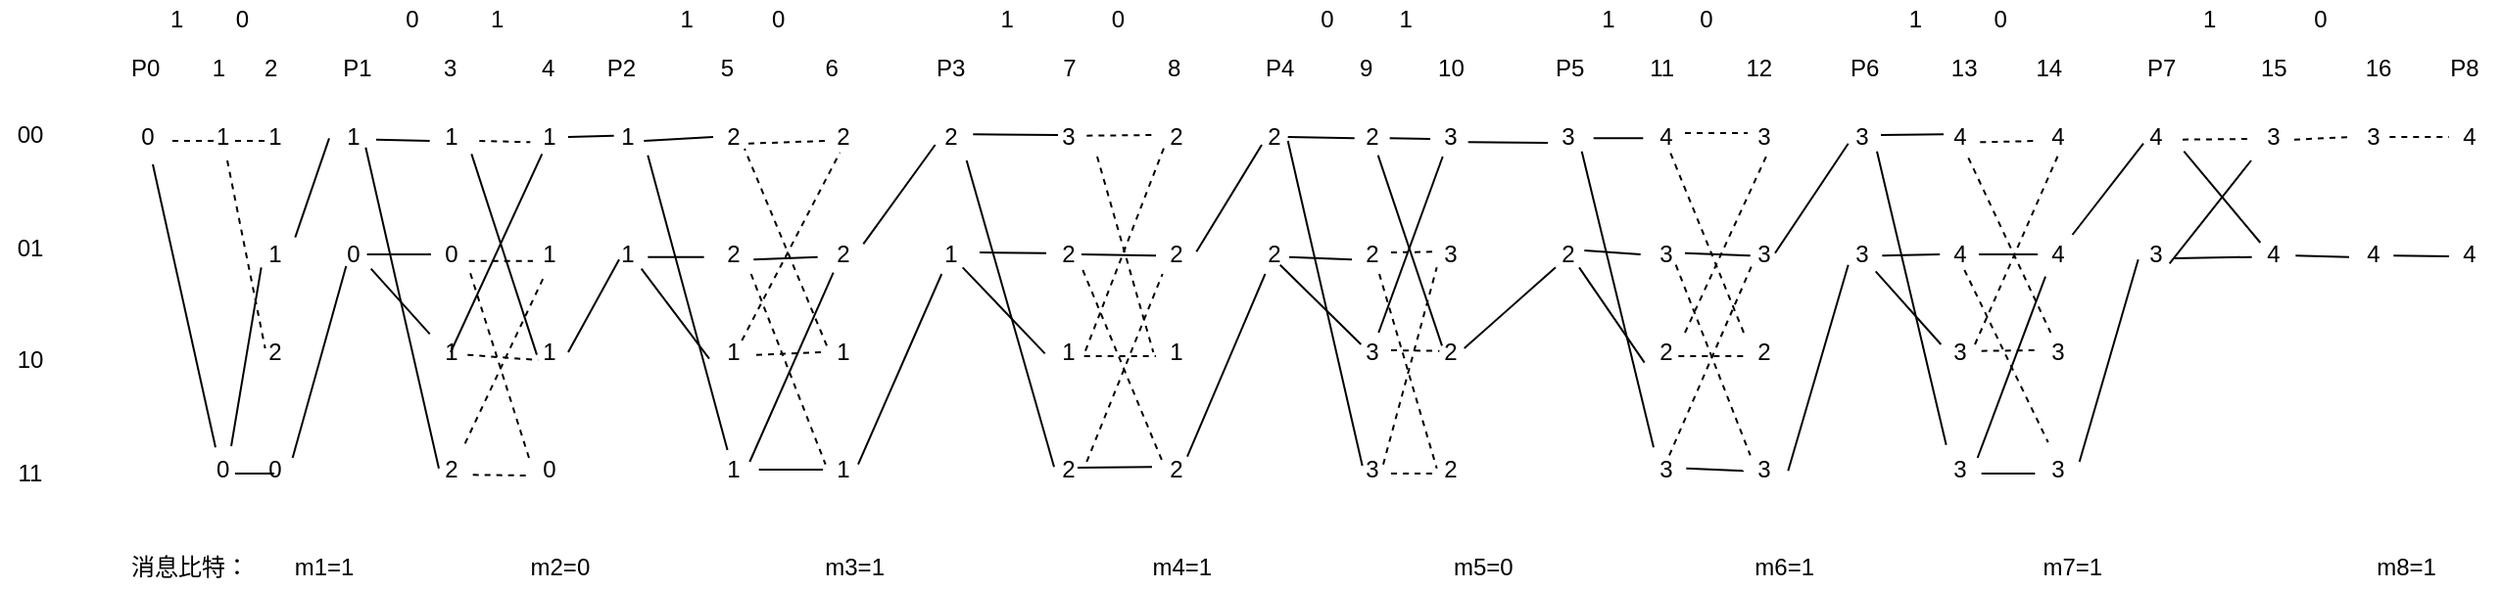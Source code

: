 <mxfile version="15.7.3" type="github">
  <diagram id="wk4fuX5EP77BR2uGaR5X" name="Page-1">
    <mxGraphModel dx="1234" dy="436" grid="1" gridSize="10" guides="1" tooltips="1" connect="1" arrows="1" fold="1" page="1" pageScale="1" pageWidth="827" pageHeight="1169" math="0" shadow="0">
      <root>
        <mxCell id="0" />
        <mxCell id="1" parent="0" />
        <mxCell id="Hvgk8vvtis6JtDLWObex-209" value="&lt;div&gt;&lt;span style=&quot;white-space: pre&quot;&gt; &lt;/span&gt;&lt;span&gt;&amp;nbsp; &amp;nbsp; &amp;nbsp; &amp;nbsp; &amp;nbsp; &amp;nbsp; &amp;nbsp; 1&lt;/span&gt;&lt;span style=&quot;white-space: pre&quot;&gt; &lt;/span&gt;&lt;span&gt;&amp;nbsp; &amp;nbsp; &amp;nbsp; &amp;nbsp;0&lt;/span&gt;&lt;span style=&quot;white-space: pre&quot;&gt; &lt;span style=&quot;white-space: pre&quot;&gt;   &lt;/span&gt; &lt;/span&gt;&lt;span&gt;&amp;nbsp; &amp;nbsp; &amp;nbsp; &amp;nbsp; &amp;nbsp; &amp;nbsp; &amp;nbsp; &amp;nbsp; &amp;nbsp; &amp;nbsp;&lt;/span&gt;&lt;span&gt;0&lt;/span&gt;&lt;span style=&quot;white-space: pre&quot;&gt; &lt;/span&gt;&amp;nbsp; &amp;nbsp; &amp;nbsp; &amp;nbsp; &amp;nbsp;&amp;nbsp;&lt;span&gt;1&lt;/span&gt;&lt;span style=&quot;white-space: pre&quot;&gt; &lt;span style=&quot;white-space: pre&quot;&gt; &lt;/span&gt;&lt;span style=&quot;white-space: pre&quot;&gt; &lt;/span&gt; &lt;/span&gt;&amp;nbsp; &amp;nbsp; &amp;nbsp; &amp;nbsp; &amp;nbsp; &amp;nbsp; &amp;nbsp; &amp;nbsp; &amp;nbsp; &amp;nbsp; &amp;nbsp; &amp;nbsp;&lt;span&gt;1&lt;/span&gt;&lt;span style=&quot;white-space: pre&quot;&gt; &lt;/span&gt;&amp;nbsp; &amp;nbsp; &amp;nbsp; &amp;nbsp; &amp;nbsp; &amp;nbsp;&lt;span&gt;0&amp;nbsp; &amp;nbsp; &amp;nbsp; &amp;nbsp; &amp;nbsp; &amp;nbsp; &amp;nbsp; &amp;nbsp; &amp;nbsp; &amp;nbsp; &amp;nbsp;&amp;nbsp;&lt;/span&gt;&lt;span style=&quot;white-space: pre&quot;&gt; &lt;span style=&quot;white-space: pre&quot;&gt;          &lt;/span&gt;&lt;/span&gt;&lt;span&gt;1&lt;/span&gt;&lt;span style=&quot;white-space: pre&quot;&gt; &lt;span style=&quot;white-space: pre&quot;&gt;              &lt;/span&gt;&lt;/span&gt;&lt;span&gt;0&lt;/span&gt;&lt;span style=&quot;white-space: pre&quot;&gt; &lt;span style=&quot;white-space: pre&quot;&gt; &lt;/span&gt; &lt;/span&gt;&amp;nbsp; &amp;nbsp; &amp;nbsp; &amp;nbsp; &amp;nbsp; &amp;nbsp; &amp;nbsp; &amp;nbsp; &amp;nbsp; &amp;nbsp; &amp;nbsp; &amp;nbsp; &amp;nbsp; &amp;nbsp;&lt;span&gt;0&lt;/span&gt;&lt;span style=&quot;white-space: pre&quot;&gt; &lt;/span&gt;&amp;nbsp; &amp;nbsp; &amp;nbsp; &amp;nbsp; &amp;nbsp;&lt;span&gt;1&lt;/span&gt;&lt;span style=&quot;white-space: pre&quot;&gt; &lt;/span&gt;&amp;nbsp; &amp;nbsp; &amp;nbsp; &amp;nbsp; &amp;nbsp; &amp;nbsp; &amp;nbsp; &amp;nbsp; &amp;nbsp; &amp;nbsp; &amp;nbsp; &amp;nbsp; &amp;nbsp; &amp;nbsp;&amp;nbsp;&lt;span&gt;1&lt;/span&gt;&lt;span style=&quot;white-space: pre&quot;&gt; &lt;/span&gt;&amp;nbsp; &amp;nbsp; &amp;nbsp; &amp;nbsp; &amp;nbsp; &amp;nbsp;&amp;nbsp;&lt;span&gt;0&lt;/span&gt;&lt;span style=&quot;white-space: pre&quot;&gt; &lt;/span&gt;&amp;nbsp; &amp;nbsp; &amp;nbsp; &amp;nbsp; &amp;nbsp; &amp;nbsp; &amp;nbsp; &amp;nbsp; &amp;nbsp; &amp;nbsp; &amp;nbsp; &amp;nbsp; &amp;nbsp; &amp;nbsp; &amp;nbsp;&lt;span&gt;1&lt;/span&gt;&lt;span style=&quot;white-space: pre&quot;&gt; &lt;/span&gt;&amp;nbsp; &amp;nbsp; &amp;nbsp; &amp;nbsp; &amp;nbsp;&amp;nbsp;&lt;span&gt;0&lt;/span&gt;&lt;span style=&quot;white-space: pre&quot;&gt; &lt;/span&gt;&amp;nbsp; &amp;nbsp; &amp;nbsp; &amp;nbsp; &amp;nbsp; &amp;nbsp; &amp;nbsp; &amp;nbsp; &amp;nbsp; &amp;nbsp; &amp;nbsp; &amp;nbsp; &amp;nbsp; &amp;nbsp; &amp;nbsp;&lt;span&gt;1&lt;/span&gt;&lt;span style=&quot;white-space: pre&quot;&gt; &lt;/span&gt;&amp;nbsp; &amp;nbsp; &amp;nbsp; &amp;nbsp; &amp;nbsp; &amp;nbsp; &amp;nbsp;&amp;nbsp;&lt;span&gt;0&lt;/span&gt;&lt;/div&gt;" style="text;html=1;resizable=0;autosize=1;align=left;verticalAlign=middle;points=[];fillColor=none;strokeColor=none;rounded=0;" parent="1" vertex="1">
          <mxGeometry x="65" y="60" width="1170" height="20" as="geometry" />
        </mxCell>
        <mxCell id="Hvgk8vvtis6JtDLWObex-211" value="00&lt;br&gt;&lt;br&gt;&lt;br&gt;&lt;br&gt;01&lt;br&gt;&lt;br&gt;&lt;br&gt;&lt;br&gt;10&lt;br&gt;&lt;br&gt;&lt;br&gt;&lt;br&gt;11" style="text;html=1;resizable=0;autosize=1;align=center;verticalAlign=middle;points=[];fillColor=none;strokeColor=none;rounded=0;" parent="1" vertex="1">
          <mxGeometry x="30" y="120" width="30" height="190" as="geometry" />
        </mxCell>
        <mxCell id="Hvgk8vvtis6JtDLWObex-212" value="0" style="text;html=1;resizable=0;autosize=1;align=center;verticalAlign=middle;points=[];fillColor=none;strokeColor=none;rounded=0;" parent="1" vertex="1">
          <mxGeometry x="95" y="120" width="20" height="20" as="geometry" />
        </mxCell>
        <mxCell id="Hvgk8vvtis6JtDLWObex-213" value="&amp;nbsp; 1" style="text;html=1;resizable=0;autosize=1;align=center;verticalAlign=middle;points=[];fillColor=none;strokeColor=none;rounded=0;" parent="1" vertex="1">
          <mxGeometry x="125" y="120" width="30" height="20" as="geometry" />
        </mxCell>
        <mxCell id="Hvgk8vvtis6JtDLWObex-214" value="&amp;nbsp; 0" style="text;html=1;resizable=0;autosize=1;align=center;verticalAlign=middle;points=[];fillColor=none;strokeColor=none;rounded=0;" parent="1" vertex="1">
          <mxGeometry x="125" y="290" width="30" height="20" as="geometry" />
        </mxCell>
        <mxCell id="Hvgk8vvtis6JtDLWObex-215" value="" style="endArrow=none;dashed=1;html=1;rounded=0;exitX=1.15;exitY=0.6;exitDx=0;exitDy=0;exitPerimeter=0;" parent="1" source="Hvgk8vvtis6JtDLWObex-212" edge="1">
          <mxGeometry width="50" height="50" relative="1" as="geometry">
            <mxPoint x="240" y="260" as="sourcePoint" />
            <mxPoint x="140" y="132" as="targetPoint" />
          </mxGeometry>
        </mxCell>
        <mxCell id="Hvgk8vvtis6JtDLWObex-216" value="" style="endArrow=none;html=1;rounded=0;exitX=0.65;exitY=1.2;exitDx=0;exitDy=0;exitPerimeter=0;entryX=0.5;entryY=-0.067;entryDx=0;entryDy=0;entryPerimeter=0;" parent="1" source="Hvgk8vvtis6JtDLWObex-212" target="Hvgk8vvtis6JtDLWObex-214" edge="1">
          <mxGeometry width="50" height="50" relative="1" as="geometry">
            <mxPoint x="240" y="260" as="sourcePoint" />
            <mxPoint x="290" y="210" as="targetPoint" />
          </mxGeometry>
        </mxCell>
        <mxCell id="Hvgk8vvtis6JtDLWObex-217" value="1" style="text;html=1;resizable=0;autosize=1;align=center;verticalAlign=middle;points=[];fillColor=none;strokeColor=none;rounded=0;" parent="1" vertex="1">
          <mxGeometry x="160" y="120" width="20" height="20" as="geometry" />
        </mxCell>
        <mxCell id="Hvgk8vvtis6JtDLWObex-218" value="1" style="text;html=1;resizable=0;autosize=1;align=center;verticalAlign=middle;points=[];fillColor=none;strokeColor=none;rounded=0;" parent="1" vertex="1">
          <mxGeometry x="160" y="180" width="20" height="20" as="geometry" />
        </mxCell>
        <mxCell id="Hvgk8vvtis6JtDLWObex-219" value="2" style="text;html=1;resizable=0;autosize=1;align=center;verticalAlign=middle;points=[];fillColor=none;strokeColor=none;rounded=0;" parent="1" vertex="1">
          <mxGeometry x="160" y="230" width="20" height="20" as="geometry" />
        </mxCell>
        <mxCell id="Hvgk8vvtis6JtDLWObex-220" value="0" style="text;html=1;resizable=0;autosize=1;align=center;verticalAlign=middle;points=[];fillColor=none;strokeColor=none;rounded=0;" parent="1" vertex="1">
          <mxGeometry x="160" y="290" width="20" height="20" as="geometry" />
        </mxCell>
        <mxCell id="Hvgk8vvtis6JtDLWObex-221" value="" style="endArrow=none;dashed=1;html=1;rounded=0;entryX=0.267;entryY=0.6;entryDx=0;entryDy=0;entryPerimeter=0;" parent="1" target="Hvgk8vvtis6JtDLWObex-217" edge="1">
          <mxGeometry width="50" height="50" relative="1" as="geometry">
            <mxPoint x="150" y="132" as="sourcePoint" />
            <mxPoint x="290" y="210" as="targetPoint" />
          </mxGeometry>
        </mxCell>
        <mxCell id="Hvgk8vvtis6JtDLWObex-222" value="" style="endArrow=none;dashed=1;html=1;rounded=0;exitX=0.7;exitY=1.1;exitDx=0;exitDy=0;exitPerimeter=0;entryX=0.267;entryY=0.4;entryDx=0;entryDy=0;entryPerimeter=0;" parent="1" source="Hvgk8vvtis6JtDLWObex-213" target="Hvgk8vvtis6JtDLWObex-219" edge="1">
          <mxGeometry width="50" height="50" relative="1" as="geometry">
            <mxPoint x="240" y="260" as="sourcePoint" />
            <mxPoint x="290" y="210" as="targetPoint" />
          </mxGeometry>
        </mxCell>
        <mxCell id="Hvgk8vvtis6JtDLWObex-223" value="" style="endArrow=none;html=1;rounded=0;exitX=0.767;exitY=-0.1;exitDx=0;exitDy=0;exitPerimeter=0;entryX=0.167;entryY=0.833;entryDx=0;entryDy=0;entryPerimeter=0;" parent="1" source="Hvgk8vvtis6JtDLWObex-214" target="Hvgk8vvtis6JtDLWObex-218" edge="1">
          <mxGeometry width="50" height="50" relative="1" as="geometry">
            <mxPoint x="240" y="260" as="sourcePoint" />
            <mxPoint x="290" y="210" as="targetPoint" />
          </mxGeometry>
        </mxCell>
        <mxCell id="Hvgk8vvtis6JtDLWObex-224" value="" style="endArrow=none;html=1;rounded=0;" parent="1" edge="1">
          <mxGeometry width="50" height="50" relative="1" as="geometry">
            <mxPoint x="150" y="302" as="sourcePoint" />
            <mxPoint x="170" y="302" as="targetPoint" />
          </mxGeometry>
        </mxCell>
        <mxCell id="Hvgk8vvtis6JtDLWObex-225" value="1" style="text;html=1;resizable=0;autosize=1;align=center;verticalAlign=middle;points=[];fillColor=none;strokeColor=none;rounded=0;" parent="1" vertex="1">
          <mxGeometry x="200" y="120" width="20" height="20" as="geometry" />
        </mxCell>
        <mxCell id="Hvgk8vvtis6JtDLWObex-226" value="0" style="text;html=1;resizable=0;autosize=1;align=center;verticalAlign=middle;points=[];fillColor=none;strokeColor=none;rounded=0;" parent="1" vertex="1">
          <mxGeometry x="200" y="180" width="20" height="20" as="geometry" />
        </mxCell>
        <mxCell id="Hvgk8vvtis6JtDLWObex-227" value="" style="endArrow=none;html=1;rounded=0;exitX=-0.1;exitY=0.533;exitDx=0;exitDy=0;exitPerimeter=0;entryX=1.033;entryY=0.067;entryDx=0;entryDy=0;entryPerimeter=0;" parent="1" source="Hvgk8vvtis6JtDLWObex-225" target="Hvgk8vvtis6JtDLWObex-218" edge="1">
          <mxGeometry width="50" height="50" relative="1" as="geometry">
            <mxPoint x="240" y="260" as="sourcePoint" />
            <mxPoint x="190" y="132" as="targetPoint" />
          </mxGeometry>
        </mxCell>
        <mxCell id="Hvgk8vvtis6JtDLWObex-228" value="&lt;div&gt;&lt;span&gt;P0&lt;/span&gt;&lt;span style=&quot;white-space: pre&quot;&gt; &lt;/span&gt;&lt;span&gt;&amp;nbsp; &amp;nbsp; &amp;nbsp; &amp;nbsp;1&lt;/span&gt;&lt;span style=&quot;white-space: pre&quot;&gt; &lt;/span&gt;&lt;span&gt;&amp;nbsp; &amp;nbsp; &amp;nbsp;2&lt;/span&gt;&lt;span style=&quot;white-space: pre&quot;&gt; &lt;/span&gt;&lt;span&gt;&amp;nbsp; &amp;nbsp; &amp;nbsp; &amp;nbsp; &amp;nbsp;P1&lt;span style=&quot;white-space: pre&quot;&gt; &lt;/span&gt;&lt;span style=&quot;white-space: pre&quot;&gt;          &lt;/span&gt;3&lt;span style=&quot;white-space: pre&quot;&gt; &lt;span style=&quot;white-space: pre&quot;&gt;            &lt;/span&gt;4&lt;/span&gt;&amp;nbsp; &amp;nbsp; &amp;nbsp; &amp;nbsp; P2&amp;nbsp; &amp;nbsp; &amp;nbsp; &amp;nbsp; &amp;nbsp; &amp;nbsp; &amp;nbsp;5&amp;nbsp; &amp;nbsp; &amp;nbsp; &amp;nbsp; &amp;nbsp; &amp;nbsp; &amp;nbsp; 6&amp;nbsp;&lt;span style=&quot;white-space: pre&quot;&gt; &lt;/span&gt;&lt;span style=&quot;white-space: pre&quot;&gt; &amp;nbsp;&lt;/span&gt;&amp;nbsp; &amp;nbsp; &amp;nbsp; &amp;nbsp; &amp;nbsp; &amp;nbsp;P3&amp;nbsp; &amp;nbsp; &amp;nbsp; &amp;nbsp; &amp;nbsp; &amp;nbsp; &amp;nbsp; &amp;nbsp;7&amp;nbsp; &amp;nbsp; &amp;nbsp; &amp;nbsp; &amp;nbsp; &amp;nbsp; &amp;nbsp; 8&amp;nbsp; &amp;nbsp; &amp;nbsp; &amp;nbsp; &amp;nbsp; &amp;nbsp; &amp;nbsp;P4&amp;nbsp; &amp;nbsp; &amp;nbsp; &amp;nbsp; &amp;nbsp; 9&amp;nbsp; &amp;nbsp; &amp;nbsp; &amp;nbsp; &amp;nbsp; 10&amp;nbsp; &amp;nbsp; &amp;nbsp; &amp;nbsp; &amp;nbsp; &amp;nbsp; &amp;nbsp; P5&amp;nbsp; &amp;nbsp; &amp;nbsp; &amp;nbsp; &amp;nbsp; 11&amp;nbsp; &amp;nbsp; &amp;nbsp; &amp;nbsp; &amp;nbsp; &amp;nbsp;12&amp;nbsp; &amp;nbsp; &amp;nbsp; &amp;nbsp; &amp;nbsp; &amp;nbsp; P6&amp;nbsp; &amp;nbsp; &amp;nbsp; &amp;nbsp; &amp;nbsp; &amp;nbsp;13&amp;nbsp; &amp;nbsp; &amp;nbsp; &amp;nbsp; &amp;nbsp;14&amp;nbsp; &amp;nbsp; &amp;nbsp; &amp;nbsp; &amp;nbsp; &amp;nbsp; &amp;nbsp;P7&amp;nbsp; &amp;nbsp; &amp;nbsp; &amp;nbsp; &amp;nbsp; &amp;nbsp; &amp;nbsp;15&amp;nbsp; &amp;nbsp; &amp;nbsp; &amp;nbsp; &amp;nbsp; &amp;nbsp; 16&amp;nbsp; &amp;nbsp; &amp;nbsp; &amp;nbsp; &amp;nbsp;P8&lt;/span&gt;&lt;/div&gt;" style="text;html=1;resizable=0;autosize=1;align=left;verticalAlign=middle;points=[];fillColor=none;strokeColor=none;rounded=0;" parent="1" vertex="1">
          <mxGeometry x="95" y="85" width="1210" height="20" as="geometry" />
        </mxCell>
        <mxCell id="Hvgk8vvtis6JtDLWObex-229" value="" style="endArrow=none;html=1;rounded=0;exitX=0.967;exitY=0.2;exitDx=0;exitDy=0;exitPerimeter=0;entryX=0.333;entryY=0.8;entryDx=0;entryDy=0;entryPerimeter=0;" parent="1" source="Hvgk8vvtis6JtDLWObex-220" target="Hvgk8vvtis6JtDLWObex-226" edge="1">
          <mxGeometry width="50" height="50" relative="1" as="geometry">
            <mxPoint x="230" y="260" as="sourcePoint" />
            <mxPoint x="280" y="210" as="targetPoint" />
          </mxGeometry>
        </mxCell>
        <mxCell id="Hvgk8vvtis6JtDLWObex-230" value="1" style="text;html=1;resizable=0;autosize=1;align=center;verticalAlign=middle;points=[];fillColor=none;strokeColor=none;rounded=0;" parent="1" vertex="1">
          <mxGeometry x="250" y="120" width="20" height="20" as="geometry" />
        </mxCell>
        <mxCell id="Hvgk8vvtis6JtDLWObex-231" value="0" style="text;html=1;resizable=0;autosize=1;align=center;verticalAlign=middle;points=[];fillColor=none;strokeColor=none;rounded=0;" parent="1" vertex="1">
          <mxGeometry x="250" y="180" width="20" height="20" as="geometry" />
        </mxCell>
        <mxCell id="Hvgk8vvtis6JtDLWObex-232" value="1" style="text;html=1;resizable=0;autosize=1;align=center;verticalAlign=middle;points=[];fillColor=none;strokeColor=none;rounded=0;" parent="1" vertex="1">
          <mxGeometry x="250" y="230" width="20" height="20" as="geometry" />
        </mxCell>
        <mxCell id="Hvgk8vvtis6JtDLWObex-233" value="2" style="text;html=1;resizable=0;autosize=1;align=center;verticalAlign=middle;points=[];fillColor=none;strokeColor=none;rounded=0;" parent="1" vertex="1">
          <mxGeometry x="250" y="290" width="20" height="20" as="geometry" />
        </mxCell>
        <mxCell id="Hvgk8vvtis6JtDLWObex-234" value="" style="endArrow=none;html=1;rounded=0;exitX=1.1;exitY=0.567;exitDx=0;exitDy=0;exitPerimeter=0;entryX=-0.033;entryY=0.6;entryDx=0;entryDy=0;entryPerimeter=0;" parent="1" source="Hvgk8vvtis6JtDLWObex-225" target="Hvgk8vvtis6JtDLWObex-230" edge="1">
          <mxGeometry width="50" height="50" relative="1" as="geometry">
            <mxPoint x="230" y="260" as="sourcePoint" />
            <mxPoint x="280" y="210" as="targetPoint" />
          </mxGeometry>
        </mxCell>
        <mxCell id="Hvgk8vvtis6JtDLWObex-236" value="" style="endArrow=none;html=1;rounded=0;exitX=0.833;exitY=0.767;exitDx=0;exitDy=0;exitPerimeter=0;entryX=0.2;entryY=0.467;entryDx=0;entryDy=0;entryPerimeter=0;" parent="1" source="Hvgk8vvtis6JtDLWObex-225" target="Hvgk8vvtis6JtDLWObex-233" edge="1">
          <mxGeometry width="50" height="50" relative="1" as="geometry">
            <mxPoint x="230" y="260" as="sourcePoint" />
            <mxPoint x="280" y="210" as="targetPoint" />
          </mxGeometry>
        </mxCell>
        <mxCell id="Hvgk8vvtis6JtDLWObex-237" value="" style="endArrow=none;html=1;rounded=0;exitX=0.867;exitY=0.5;exitDx=0;exitDy=0;exitPerimeter=0;" parent="1" source="Hvgk8vvtis6JtDLWObex-226" edge="1">
          <mxGeometry width="50" height="50" relative="1" as="geometry">
            <mxPoint x="230" y="260" as="sourcePoint" />
            <mxPoint x="250" y="190" as="targetPoint" />
          </mxGeometry>
        </mxCell>
        <mxCell id="Hvgk8vvtis6JtDLWObex-238" value="" style="endArrow=none;html=1;rounded=0;exitX=0.967;exitY=0.867;exitDx=0;exitDy=0;exitPerimeter=0;entryX=-0.033;entryY=0.033;entryDx=0;entryDy=0;entryPerimeter=0;" parent="1" source="Hvgk8vvtis6JtDLWObex-226" target="Hvgk8vvtis6JtDLWObex-232" edge="1">
          <mxGeometry width="50" height="50" relative="1" as="geometry">
            <mxPoint x="230" y="260" as="sourcePoint" />
            <mxPoint x="280" y="210" as="targetPoint" />
          </mxGeometry>
        </mxCell>
        <mxCell id="Hvgk8vvtis6JtDLWObex-239" value="1" style="text;html=1;resizable=0;autosize=1;align=center;verticalAlign=middle;points=[];fillColor=none;strokeColor=none;rounded=0;" parent="1" vertex="1">
          <mxGeometry x="300" y="120" width="20" height="20" as="geometry" />
        </mxCell>
        <mxCell id="Hvgk8vvtis6JtDLWObex-240" value="1" style="text;html=1;resizable=0;autosize=1;align=center;verticalAlign=middle;points=[];fillColor=none;strokeColor=none;rounded=0;" parent="1" vertex="1">
          <mxGeometry x="300" y="180" width="20" height="20" as="geometry" />
        </mxCell>
        <mxCell id="Hvgk8vvtis6JtDLWObex-241" value="1" style="text;html=1;resizable=0;autosize=1;align=center;verticalAlign=middle;points=[];fillColor=none;strokeColor=none;rounded=0;" parent="1" vertex="1">
          <mxGeometry x="300" y="230" width="20" height="20" as="geometry" />
        </mxCell>
        <mxCell id="Hvgk8vvtis6JtDLWObex-242" value="0" style="text;html=1;resizable=0;autosize=1;align=center;verticalAlign=middle;points=[];fillColor=none;strokeColor=none;rounded=0;" parent="1" vertex="1">
          <mxGeometry x="300" y="290" width="20" height="20" as="geometry" />
        </mxCell>
        <mxCell id="Hvgk8vvtis6JtDLWObex-243" value="" style="endArrow=none;html=1;rounded=0;entryX=0.033;entryY=0.633;entryDx=0;entryDy=0;entryPerimeter=0;exitX=1.233;exitY=0.6;exitDx=0;exitDy=0;exitPerimeter=0;dashed=1;" parent="1" source="Hvgk8vvtis6JtDLWObex-230" target="Hvgk8vvtis6JtDLWObex-239" edge="1">
          <mxGeometry width="50" height="50" relative="1" as="geometry">
            <mxPoint x="230" y="260" as="sourcePoint" />
            <mxPoint x="280" y="210" as="targetPoint" />
          </mxGeometry>
        </mxCell>
        <mxCell id="Hvgk8vvtis6JtDLWObex-244" value="" style="endArrow=none;html=1;rounded=0;entryX=1.033;entryY=0.933;entryDx=0;entryDy=0;entryPerimeter=0;exitX=0.2;exitY=0.567;exitDx=0;exitDy=0;exitPerimeter=0;" parent="1" source="Hvgk8vvtis6JtDLWObex-241" target="Hvgk8vvtis6JtDLWObex-230" edge="1">
          <mxGeometry width="50" height="50" relative="1" as="geometry">
            <mxPoint x="230" y="260" as="sourcePoint" />
            <mxPoint x="280" y="210" as="targetPoint" />
          </mxGeometry>
        </mxCell>
        <mxCell id="Hvgk8vvtis6JtDLWObex-245" value="" style="endArrow=none;html=1;rounded=0;exitX=0.967;exitY=0.667;exitDx=0;exitDy=0;exitPerimeter=0;entryX=0.1;entryY=0.667;entryDx=0;entryDy=0;entryPerimeter=0;dashed=1;" parent="1" source="Hvgk8vvtis6JtDLWObex-231" target="Hvgk8vvtis6JtDLWObex-240" edge="1">
          <mxGeometry width="50" height="50" relative="1" as="geometry">
            <mxPoint x="230" y="260" as="sourcePoint" />
            <mxPoint x="280" y="210" as="targetPoint" />
          </mxGeometry>
        </mxCell>
        <mxCell id="Hvgk8vvtis6JtDLWObex-246" value="" style="endArrow=none;html=1;rounded=0;entryX=0.967;entryY=0.867;entryDx=0;entryDy=0;entryPerimeter=0;exitX=0;exitY=0.2;exitDx=0;exitDy=0;exitPerimeter=0;dashed=1;" parent="1" source="Hvgk8vvtis6JtDLWObex-242" target="Hvgk8vvtis6JtDLWObex-231" edge="1">
          <mxGeometry width="50" height="50" relative="1" as="geometry">
            <mxPoint x="230" y="260" as="sourcePoint" />
            <mxPoint x="280" y="210" as="targetPoint" />
          </mxGeometry>
        </mxCell>
        <mxCell id="Hvgk8vvtis6JtDLWObex-247" value="" style="endArrow=none;dashed=1;html=1;rounded=0;exitX=0.933;exitY=0.567;exitDx=0;exitDy=0;exitPerimeter=0;entryX=0.233;entryY=0.7;entryDx=0;entryDy=0;entryPerimeter=0;" parent="1" source="Hvgk8vvtis6JtDLWObex-232" target="Hvgk8vvtis6JtDLWObex-241" edge="1">
          <mxGeometry width="50" height="50" relative="1" as="geometry">
            <mxPoint x="230" y="260" as="sourcePoint" />
            <mxPoint x="280" y="210" as="targetPoint" />
          </mxGeometry>
        </mxCell>
        <mxCell id="Hvgk8vvtis6JtDLWObex-248" value="" style="endArrow=none;html=1;rounded=0;entryX=0.333;entryY=0.933;entryDx=0;entryDy=0;entryPerimeter=0;" parent="1" target="Hvgk8vvtis6JtDLWObex-239" edge="1">
          <mxGeometry width="50" height="50" relative="1" as="geometry">
            <mxPoint x="260" y="240" as="sourcePoint" />
            <mxPoint x="280" y="210" as="targetPoint" />
          </mxGeometry>
        </mxCell>
        <mxCell id="Hvgk8vvtis6JtDLWObex-249" value="" style="endArrow=none;dashed=1;html=1;rounded=0;exitX=1.067;exitY=0.633;exitDx=0;exitDy=0;exitPerimeter=0;" parent="1" source="Hvgk8vvtis6JtDLWObex-233" edge="1">
          <mxGeometry width="50" height="50" relative="1" as="geometry">
            <mxPoint x="230" y="260" as="sourcePoint" />
            <mxPoint x="300" y="303" as="targetPoint" />
          </mxGeometry>
        </mxCell>
        <mxCell id="Hvgk8vvtis6JtDLWObex-250" value="" style="endArrow=none;dashed=1;html=1;rounded=0;exitX=0.867;exitY=-0.167;exitDx=0;exitDy=0;exitPerimeter=0;entryX=0.4;entryY=1.033;entryDx=0;entryDy=0;entryPerimeter=0;" parent="1" source="Hvgk8vvtis6JtDLWObex-233" target="Hvgk8vvtis6JtDLWObex-240" edge="1">
          <mxGeometry width="50" height="50" relative="1" as="geometry">
            <mxPoint x="230" y="260" as="sourcePoint" />
            <mxPoint x="280" y="210" as="targetPoint" />
          </mxGeometry>
        </mxCell>
        <mxCell id="Hvgk8vvtis6JtDLWObex-251" value="消息比特： &lt;span style=&quot;white-space: pre&quot;&gt;      &lt;/span&gt;m1=1&lt;span style=&quot;white-space: pre&quot;&gt; &lt;span style=&quot;white-space: pre&quot;&gt; &lt;/span&gt;&lt;span style=&quot;white-space: pre&quot;&gt; &lt;/span&gt;&lt;span style=&quot;white-space: pre&quot;&gt;                        &lt;/span&gt;&lt;/span&gt;m2=0&amp;nbsp; &amp;nbsp; &amp;nbsp; &amp;nbsp; &amp;nbsp; &amp;nbsp; &amp;nbsp; &amp;nbsp; &amp;nbsp; &amp;nbsp; &amp;nbsp; &amp;nbsp; &amp;nbsp; &amp;nbsp; &amp;nbsp; &amp;nbsp; &amp;nbsp; &amp;nbsp; m3=1&amp;nbsp;&lt;span style=&quot;white-space: pre&quot;&gt; &lt;/span&gt;&lt;span style=&quot;white-space: pre&quot;&gt; &lt;/span&gt;&lt;span style=&quot;white-space: pre&quot;&gt; &lt;/span&gt;&lt;span style=&quot;white-space: pre&quot;&gt; &lt;/span&gt;&lt;span style=&quot;white-space: pre&quot;&gt; &lt;/span&gt;&lt;span style=&quot;white-space: pre&quot;&gt;                                   &lt;/span&gt;m4=1&amp;nbsp; &amp;nbsp; &amp;nbsp; &amp;nbsp; &amp;nbsp; &amp;nbsp; &amp;nbsp; &amp;nbsp; &amp;nbsp; &amp;nbsp; &amp;nbsp; &amp;nbsp; &amp;nbsp; &amp;nbsp; &amp;nbsp; &amp;nbsp; &amp;nbsp; &amp;nbsp; &amp;nbsp;m5=0&amp;nbsp; &amp;nbsp; &amp;nbsp; &amp;nbsp; &amp;nbsp; &amp;nbsp; &amp;nbsp; &amp;nbsp; &amp;nbsp; &amp;nbsp; &amp;nbsp; &amp;nbsp; &amp;nbsp; &amp;nbsp; &amp;nbsp; &amp;nbsp; &amp;nbsp; &amp;nbsp; &amp;nbsp;m6=1&amp;nbsp; &amp;nbsp; &amp;nbsp; &amp;nbsp; &amp;nbsp; &amp;nbsp; &amp;nbsp; &amp;nbsp; &amp;nbsp; &amp;nbsp; &amp;nbsp; &amp;nbsp; &amp;nbsp; &amp;nbsp; &amp;nbsp; &amp;nbsp; &amp;nbsp; &amp;nbsp;m7=1&amp;nbsp; &amp;nbsp; &amp;nbsp; &amp;nbsp; &amp;nbsp; &amp;nbsp; &amp;nbsp; &amp;nbsp; &amp;nbsp; &amp;nbsp; &amp;nbsp; &amp;nbsp; &amp;nbsp; &amp;nbsp; &amp;nbsp; &amp;nbsp; &amp;nbsp; &amp;nbsp; &amp;nbsp; &amp;nbsp; &amp;nbsp; m8=1" style="text;html=1;resizable=0;autosize=1;align=left;verticalAlign=middle;points=[];fillColor=none;strokeColor=none;rounded=0;" parent="1" vertex="1">
          <mxGeometry x="95" y="340" width="1190" height="20" as="geometry" />
        </mxCell>
        <mxCell id="Hvgk8vvtis6JtDLWObex-252" value="1" style="text;html=1;resizable=0;autosize=1;align=center;verticalAlign=middle;points=[];fillColor=none;strokeColor=none;rounded=0;" parent="1" vertex="1">
          <mxGeometry x="340" y="120" width="20" height="20" as="geometry" />
        </mxCell>
        <mxCell id="Hvgk8vvtis6JtDLWObex-253" value="1" style="text;html=1;resizable=0;autosize=1;align=center;verticalAlign=middle;points=[];fillColor=none;strokeColor=none;rounded=0;" parent="1" vertex="1">
          <mxGeometry x="340" y="180" width="20" height="20" as="geometry" />
        </mxCell>
        <mxCell id="Hvgk8vvtis6JtDLWObex-254" value="" style="endArrow=none;html=1;rounded=0;entryX=0.167;entryY=0.467;entryDx=0;entryDy=0;entryPerimeter=0;" parent="1" target="Hvgk8vvtis6JtDLWObex-252" edge="1">
          <mxGeometry width="50" height="50" relative="1" as="geometry">
            <mxPoint x="320" y="130" as="sourcePoint" />
            <mxPoint x="340" y="135" as="targetPoint" />
          </mxGeometry>
        </mxCell>
        <mxCell id="Hvgk8vvtis6JtDLWObex-255" value="" style="endArrow=none;html=1;rounded=0;entryX=0.3;entryY=0.633;entryDx=0;entryDy=0;entryPerimeter=0;" parent="1" target="Hvgk8vvtis6JtDLWObex-253" edge="1">
          <mxGeometry width="50" height="50" relative="1" as="geometry">
            <mxPoint x="320" y="240" as="sourcePoint" />
            <mxPoint x="350" y="210" as="targetPoint" />
          </mxGeometry>
        </mxCell>
        <mxCell id="Hvgk8vvtis6JtDLWObex-256" value="2" style="text;html=1;resizable=0;autosize=1;align=center;verticalAlign=middle;points=[];fillColor=none;strokeColor=none;rounded=0;" parent="1" vertex="1">
          <mxGeometry x="394" y="120" width="20" height="20" as="geometry" />
        </mxCell>
        <mxCell id="Hvgk8vvtis6JtDLWObex-257" value="" style="endArrow=none;html=1;rounded=0;exitX=0.933;exitY=0.6;exitDx=0;exitDy=0;exitPerimeter=0;entryX=0;entryY=0.5;entryDx=0;entryDy=0;entryPerimeter=0;" parent="1" source="Hvgk8vvtis6JtDLWObex-252" target="Hvgk8vvtis6JtDLWObex-256" edge="1">
          <mxGeometry width="50" height="50" relative="1" as="geometry">
            <mxPoint x="300" y="260" as="sourcePoint" />
            <mxPoint x="350" y="210" as="targetPoint" />
          </mxGeometry>
        </mxCell>
        <mxCell id="Hvgk8vvtis6JtDLWObex-258" value="1" style="text;html=1;resizable=0;autosize=1;align=center;verticalAlign=middle;points=[];fillColor=none;strokeColor=none;rounded=0;" parent="1" vertex="1">
          <mxGeometry x="394" y="290" width="20" height="20" as="geometry" />
        </mxCell>
        <mxCell id="Hvgk8vvtis6JtDLWObex-259" value="" style="endArrow=none;html=1;rounded=0;entryX=1.033;entryY=0.967;entryDx=0;entryDy=0;entryPerimeter=0;" parent="1" source="Hvgk8vvtis6JtDLWObex-258" target="Hvgk8vvtis6JtDLWObex-252" edge="1">
          <mxGeometry width="50" height="50" relative="1" as="geometry">
            <mxPoint x="300" y="260" as="sourcePoint" />
            <mxPoint x="350" y="210" as="targetPoint" />
          </mxGeometry>
        </mxCell>
        <mxCell id="Hvgk8vvtis6JtDLWObex-260" value="2" style="text;html=1;resizable=0;autosize=1;align=center;verticalAlign=middle;points=[];fillColor=none;strokeColor=none;rounded=0;" parent="1" vertex="1">
          <mxGeometry x="394" y="180" width="20" height="20" as="geometry" />
        </mxCell>
        <mxCell id="Hvgk8vvtis6JtDLWObex-261" value="" style="endArrow=none;html=1;rounded=0;entryX=-0.233;entryY=0.567;entryDx=0;entryDy=0;entryPerimeter=0;exitX=1.033;exitY=0.567;exitDx=0;exitDy=0;exitPerimeter=0;" parent="1" source="Hvgk8vvtis6JtDLWObex-253" target="Hvgk8vvtis6JtDLWObex-260" edge="1">
          <mxGeometry width="50" height="50" relative="1" as="geometry">
            <mxPoint x="300" y="260" as="sourcePoint" />
            <mxPoint x="350" y="210" as="targetPoint" />
          </mxGeometry>
        </mxCell>
        <mxCell id="Hvgk8vvtis6JtDLWObex-262" value="1" style="text;html=1;resizable=0;autosize=1;align=center;verticalAlign=middle;points=[];fillColor=none;strokeColor=none;rounded=0;" parent="1" vertex="1">
          <mxGeometry x="394" y="230" width="20" height="20" as="geometry" />
        </mxCell>
        <mxCell id="Hvgk8vvtis6JtDLWObex-263" value="" style="endArrow=none;html=1;rounded=0;entryX=-0.1;entryY=0.667;entryDx=0;entryDy=0;entryPerimeter=0;exitX=0.867;exitY=0.867;exitDx=0;exitDy=0;exitPerimeter=0;" parent="1" source="Hvgk8vvtis6JtDLWObex-253" target="Hvgk8vvtis6JtDLWObex-262" edge="1">
          <mxGeometry width="50" height="50" relative="1" as="geometry">
            <mxPoint x="300" y="260" as="sourcePoint" />
            <mxPoint x="350" y="210" as="targetPoint" />
          </mxGeometry>
        </mxCell>
        <mxCell id="Hvgk8vvtis6JtDLWObex-264" value="2" style="text;html=1;resizable=0;autosize=1;align=center;verticalAlign=middle;points=[];fillColor=none;strokeColor=none;rounded=0;" parent="1" vertex="1">
          <mxGeometry x="450" y="120" width="20" height="20" as="geometry" />
        </mxCell>
        <mxCell id="Hvgk8vvtis6JtDLWObex-266" value="" style="endArrow=none;html=1;rounded=0;exitX=0.9;exitY=0.667;exitDx=0;exitDy=0;exitPerimeter=0;entryX=0.1;entryY=0.6;entryDx=0;entryDy=0;entryPerimeter=0;dashed=1;" parent="1" source="Hvgk8vvtis6JtDLWObex-256" target="Hvgk8vvtis6JtDLWObex-264" edge="1">
          <mxGeometry width="50" height="50" relative="1" as="geometry">
            <mxPoint x="370" y="260" as="sourcePoint" />
            <mxPoint x="420" y="210" as="targetPoint" />
          </mxGeometry>
        </mxCell>
        <mxCell id="Hvgk8vvtis6JtDLWObex-267" value="1" style="text;html=1;resizable=0;autosize=1;align=center;verticalAlign=middle;points=[];fillColor=none;strokeColor=none;rounded=0;" parent="1" vertex="1">
          <mxGeometry x="450" y="230" width="20" height="20" as="geometry" />
        </mxCell>
        <mxCell id="Hvgk8vvtis6JtDLWObex-268" value="" style="endArrow=none;dashed=1;html=1;rounded=0;entryX=0.8;entryY=0.8;entryDx=0;entryDy=0;entryPerimeter=0;exitX=0.1;exitY=0.333;exitDx=0;exitDy=0;exitPerimeter=0;" parent="1" source="Hvgk8vvtis6JtDLWObex-267" target="Hvgk8vvtis6JtDLWObex-256" edge="1">
          <mxGeometry width="50" height="50" relative="1" as="geometry">
            <mxPoint x="370" y="260" as="sourcePoint" />
            <mxPoint x="420" y="210" as="targetPoint" />
          </mxGeometry>
        </mxCell>
        <mxCell id="Hvgk8vvtis6JtDLWObex-269" value="2" style="text;html=1;resizable=0;autosize=1;align=center;verticalAlign=middle;points=[];fillColor=none;strokeColor=none;rounded=0;" parent="1" vertex="1">
          <mxGeometry x="450" y="180" width="20" height="20" as="geometry" />
        </mxCell>
        <mxCell id="Hvgk8vvtis6JtDLWObex-270" value="" style="endArrow=none;html=1;rounded=0;entryX=-0.133;entryY=0.567;entryDx=0;entryDy=0;entryPerimeter=0;exitX=1.033;exitY=0.633;exitDx=0;exitDy=0;exitPerimeter=0;" parent="1" source="Hvgk8vvtis6JtDLWObex-260" target="Hvgk8vvtis6JtDLWObex-269" edge="1">
          <mxGeometry width="50" height="50" relative="1" as="geometry">
            <mxPoint x="370" y="260" as="sourcePoint" />
            <mxPoint x="420" y="210" as="targetPoint" />
          </mxGeometry>
        </mxCell>
        <mxCell id="Hvgk8vvtis6JtDLWObex-271" value="1" style="text;html=1;resizable=0;autosize=1;align=center;verticalAlign=middle;points=[];fillColor=none;strokeColor=none;rounded=0;" parent="1" vertex="1">
          <mxGeometry x="450" y="290" width="20" height="20" as="geometry" />
        </mxCell>
        <mxCell id="Hvgk8vvtis6JtDLWObex-272" value="" style="endArrow=none;html=1;rounded=0;entryX=0.067;entryY=0.367;entryDx=0;entryDy=0;entryPerimeter=0;exitX=0.967;exitY=1;exitDx=0;exitDy=0;exitPerimeter=0;dashed=1;" parent="1" source="Hvgk8vvtis6JtDLWObex-260" target="Hvgk8vvtis6JtDLWObex-271" edge="1">
          <mxGeometry width="50" height="50" relative="1" as="geometry">
            <mxPoint x="370" y="260" as="sourcePoint" />
            <mxPoint x="420" y="210" as="targetPoint" />
          </mxGeometry>
        </mxCell>
        <mxCell id="Hvgk8vvtis6JtDLWObex-273" value="" style="endArrow=none;html=1;rounded=0;exitX=1.1;exitY=0.567;exitDx=0;exitDy=0;exitPerimeter=0;dashed=1;" parent="1" source="Hvgk8vvtis6JtDLWObex-262" edge="1">
          <mxGeometry width="50" height="50" relative="1" as="geometry">
            <mxPoint x="370" y="260" as="sourcePoint" />
            <mxPoint x="450" y="240" as="targetPoint" />
          </mxGeometry>
        </mxCell>
        <mxCell id="Hvgk8vvtis6JtDLWObex-274" value="" style="endArrow=none;html=1;rounded=0;entryX=0.433;entryY=0.9;entryDx=0;entryDy=0;entryPerimeter=0;exitX=0.733;exitY=0.2;exitDx=0;exitDy=0;exitPerimeter=0;dashed=1;" parent="1" source="Hvgk8vvtis6JtDLWObex-262" target="Hvgk8vvtis6JtDLWObex-264" edge="1">
          <mxGeometry width="50" height="50" relative="1" as="geometry">
            <mxPoint x="370" y="260" as="sourcePoint" />
            <mxPoint x="420" y="210" as="targetPoint" />
          </mxGeometry>
        </mxCell>
        <mxCell id="Hvgk8vvtis6JtDLWObex-275" value="" style="endArrow=none;html=1;rounded=0;entryX=0;entryY=0.5;entryDx=0;entryDy=0;entryPerimeter=0;exitX=1.167;exitY=0.5;exitDx=0;exitDy=0;exitPerimeter=0;" parent="1" source="Hvgk8vvtis6JtDLWObex-258" target="Hvgk8vvtis6JtDLWObex-271" edge="1">
          <mxGeometry width="50" height="50" relative="1" as="geometry">
            <mxPoint x="370" y="260" as="sourcePoint" />
            <mxPoint x="420" y="210" as="targetPoint" />
          </mxGeometry>
        </mxCell>
        <mxCell id="Hvgk8vvtis6JtDLWObex-276" value="" style="endArrow=none;html=1;rounded=0;entryX=0.267;entryY=0.967;entryDx=0;entryDy=0;entryPerimeter=0;exitX=0.933;exitY=0.3;exitDx=0;exitDy=0;exitPerimeter=0;" parent="1" source="Hvgk8vvtis6JtDLWObex-258" target="Hvgk8vvtis6JtDLWObex-269" edge="1">
          <mxGeometry width="50" height="50" relative="1" as="geometry">
            <mxPoint x="370" y="260" as="sourcePoint" />
            <mxPoint x="420" y="210" as="targetPoint" />
          </mxGeometry>
        </mxCell>
        <mxCell id="Hvgk8vvtis6JtDLWObex-277" value="2" style="text;html=1;resizable=0;autosize=1;align=center;verticalAlign=middle;points=[];fillColor=none;strokeColor=none;rounded=0;" parent="1" vertex="1">
          <mxGeometry x="505" y="120" width="20" height="20" as="geometry" />
        </mxCell>
        <mxCell id="Hvgk8vvtis6JtDLWObex-278" value="" style="endArrow=none;html=1;rounded=0;entryX=0.117;entryY=0.7;entryDx=0;entryDy=0;entryPerimeter=0;exitX=1.033;exitY=0.233;exitDx=0;exitDy=0;exitPerimeter=0;" parent="1" source="Hvgk8vvtis6JtDLWObex-269" target="Hvgk8vvtis6JtDLWObex-277" edge="1">
          <mxGeometry width="50" height="50" relative="1" as="geometry">
            <mxPoint x="370" y="260" as="sourcePoint" />
            <mxPoint x="420" y="210" as="targetPoint" />
          </mxGeometry>
        </mxCell>
        <mxCell id="Hvgk8vvtis6JtDLWObex-279" value="1" style="text;html=1;resizable=0;autosize=1;align=center;verticalAlign=middle;points=[];fillColor=none;strokeColor=none;rounded=0;" parent="1" vertex="1">
          <mxGeometry x="505" y="180" width="20" height="20" as="geometry" />
        </mxCell>
        <mxCell id="Hvgk8vvtis6JtDLWObex-280" value="" style="endArrow=none;html=1;rounded=0;exitX=0.9;exitY=0.367;exitDx=0;exitDy=0;exitPerimeter=0;" parent="1" source="Hvgk8vvtis6JtDLWObex-271" target="Hvgk8vvtis6JtDLWObex-279" edge="1">
          <mxGeometry width="50" height="50" relative="1" as="geometry">
            <mxPoint x="370" y="260" as="sourcePoint" />
            <mxPoint x="420" y="210" as="targetPoint" />
          </mxGeometry>
        </mxCell>
        <mxCell id="Hvgk8vvtis6JtDLWObex-281" value="&amp;nbsp; &amp;nbsp;3" style="text;html=1;resizable=0;autosize=1;align=center;verticalAlign=middle;points=[];fillColor=none;strokeColor=none;rounded=0;" parent="1" vertex="1">
          <mxGeometry x="555" y="120" width="30" height="20" as="geometry" />
        </mxCell>
        <mxCell id="Hvgk8vvtis6JtDLWObex-282" value="" style="endArrow=none;html=1;rounded=0;exitX=1.083;exitY=0.433;exitDx=0;exitDy=0;exitPerimeter=0;" parent="1" source="Hvgk8vvtis6JtDLWObex-277" edge="1">
          <mxGeometry width="50" height="50" relative="1" as="geometry">
            <mxPoint x="370" y="260" as="sourcePoint" />
            <mxPoint x="570" y="129" as="targetPoint" />
          </mxGeometry>
        </mxCell>
        <mxCell id="Hvgk8vvtis6JtDLWObex-283" value="2" style="text;html=1;resizable=0;autosize=1;align=center;verticalAlign=middle;points=[];fillColor=none;strokeColor=none;rounded=0;" parent="1" vertex="1">
          <mxGeometry x="565" y="290" width="20" height="20" as="geometry" />
        </mxCell>
        <mxCell id="Hvgk8vvtis6JtDLWObex-284" value="" style="endArrow=none;html=1;rounded=0;entryX=0.15;entryY=0.433;entryDx=0;entryDy=0;entryPerimeter=0;exitX=0.917;exitY=1.1;exitDx=0;exitDy=0;exitPerimeter=0;" parent="1" source="Hvgk8vvtis6JtDLWObex-277" target="Hvgk8vvtis6JtDLWObex-283" edge="1">
          <mxGeometry width="50" height="50" relative="1" as="geometry">
            <mxPoint x="370" y="260" as="sourcePoint" />
            <mxPoint x="420" y="210" as="targetPoint" />
          </mxGeometry>
        </mxCell>
        <mxCell id="Hvgk8vvtis6JtDLWObex-285" value="2" style="text;html=1;resizable=0;autosize=1;align=center;verticalAlign=middle;points=[];fillColor=none;strokeColor=none;rounded=0;" parent="1" vertex="1">
          <mxGeometry x="565" y="180" width="20" height="20" as="geometry" />
        </mxCell>
        <mxCell id="Hvgk8vvtis6JtDLWObex-286" value="" style="endArrow=none;html=1;rounded=0;entryX=-0.05;entryY=0.467;entryDx=0;entryDy=0;entryPerimeter=0;" parent="1" target="Hvgk8vvtis6JtDLWObex-285" edge="1">
          <mxGeometry width="50" height="50" relative="1" as="geometry">
            <mxPoint x="530" y="189" as="sourcePoint" />
            <mxPoint x="420" y="210" as="targetPoint" />
          </mxGeometry>
        </mxCell>
        <mxCell id="Hvgk8vvtis6JtDLWObex-287" value="1" style="text;html=1;resizable=0;autosize=1;align=center;verticalAlign=middle;points=[];fillColor=none;strokeColor=none;rounded=0;" parent="1" vertex="1">
          <mxGeometry x="565" y="230" width="20" height="20" as="geometry" />
        </mxCell>
        <mxCell id="Hvgk8vvtis6JtDLWObex-288" value="" style="endArrow=none;html=1;rounded=0;entryX=-0.083;entryY=0.533;entryDx=0;entryDy=0;entryPerimeter=0;exitX=0.817;exitY=0.833;exitDx=0;exitDy=0;exitPerimeter=0;" parent="1" source="Hvgk8vvtis6JtDLWObex-279" target="Hvgk8vvtis6JtDLWObex-287" edge="1">
          <mxGeometry width="50" height="50" relative="1" as="geometry">
            <mxPoint x="370" y="260" as="sourcePoint" />
            <mxPoint x="420" y="210" as="targetPoint" />
          </mxGeometry>
        </mxCell>
        <mxCell id="Hvgk8vvtis6JtDLWObex-290" value="2" style="text;html=1;resizable=0;autosize=1;align=center;verticalAlign=middle;points=[];fillColor=none;strokeColor=none;rounded=0;" parent="1" vertex="1">
          <mxGeometry x="620" y="120" width="20" height="20" as="geometry" />
        </mxCell>
        <mxCell id="Hvgk8vvtis6JtDLWObex-291" value="" style="endArrow=none;html=1;rounded=0;exitX=0.989;exitY=0.467;exitDx=0;exitDy=0;exitPerimeter=0;dashed=1;" parent="1" source="Hvgk8vvtis6JtDLWObex-281" edge="1">
          <mxGeometry width="50" height="50" relative="1" as="geometry">
            <mxPoint x="590" y="260" as="sourcePoint" />
            <mxPoint x="620" y="129" as="targetPoint" />
          </mxGeometry>
        </mxCell>
        <mxCell id="Hvgk8vvtis6JtDLWObex-292" value="1" style="text;html=1;resizable=0;autosize=1;align=center;verticalAlign=middle;points=[];fillColor=none;strokeColor=none;rounded=0;" parent="1" vertex="1">
          <mxGeometry x="620" y="230" width="20" height="20" as="geometry" />
        </mxCell>
        <mxCell id="Hvgk8vvtis6JtDLWObex-293" value="" style="endArrow=none;html=1;rounded=0;entryX=-0.067;entryY=0.5;entryDx=0;entryDy=0;entryPerimeter=0;dashed=1;" parent="1" target="Hvgk8vvtis6JtDLWObex-292" edge="1">
          <mxGeometry width="50" height="50" relative="1" as="geometry">
            <mxPoint x="590" y="140" as="sourcePoint" />
            <mxPoint x="430" y="210" as="targetPoint" />
          </mxGeometry>
        </mxCell>
        <mxCell id="Hvgk8vvtis6JtDLWObex-294" value="2" style="text;html=1;resizable=0;autosize=1;align=center;verticalAlign=middle;points=[];fillColor=none;strokeColor=none;rounded=0;" parent="1" vertex="1">
          <mxGeometry x="620" y="180" width="20" height="20" as="geometry" />
        </mxCell>
        <mxCell id="Hvgk8vvtis6JtDLWObex-295" value="" style="endArrow=none;html=1;rounded=0;entryX=0;entryY=0.533;entryDx=0;entryDy=0;entryPerimeter=0;exitX=0.85;exitY=0.5;exitDx=0;exitDy=0;exitPerimeter=0;" parent="1" source="Hvgk8vvtis6JtDLWObex-285" target="Hvgk8vvtis6JtDLWObex-294" edge="1">
          <mxGeometry width="50" height="50" relative="1" as="geometry">
            <mxPoint x="380" y="260" as="sourcePoint" />
            <mxPoint x="430" y="210" as="targetPoint" />
          </mxGeometry>
        </mxCell>
        <mxCell id="Hvgk8vvtis6JtDLWObex-296" value="2" style="text;html=1;resizable=0;autosize=1;align=center;verticalAlign=middle;points=[];fillColor=none;strokeColor=none;rounded=0;" parent="1" vertex="1">
          <mxGeometry x="620" y="290" width="20" height="20" as="geometry" />
        </mxCell>
        <mxCell id="Hvgk8vvtis6JtDLWObex-297" value="" style="endArrow=none;html=1;rounded=0;entryX=0.167;entryY=0.3;entryDx=0;entryDy=0;entryPerimeter=0;exitX=0.883;exitY=0.9;exitDx=0;exitDy=0;exitPerimeter=0;dashed=1;" parent="1" source="Hvgk8vvtis6JtDLWObex-285" target="Hvgk8vvtis6JtDLWObex-296" edge="1">
          <mxGeometry width="50" height="50" relative="1" as="geometry">
            <mxPoint x="380" y="260" as="sourcePoint" />
            <mxPoint x="430" y="210" as="targetPoint" />
          </mxGeometry>
        </mxCell>
        <mxCell id="Hvgk8vvtis6JtDLWObex-298" value="" style="endArrow=none;html=1;rounded=0;exitX=0.917;exitY=0.6;exitDx=0;exitDy=0;exitPerimeter=0;dashed=1;" parent="1" source="Hvgk8vvtis6JtDLWObex-287" edge="1">
          <mxGeometry width="50" height="50" relative="1" as="geometry">
            <mxPoint x="380" y="260" as="sourcePoint" />
            <mxPoint x="620" y="242" as="targetPoint" />
          </mxGeometry>
        </mxCell>
        <mxCell id="Hvgk8vvtis6JtDLWObex-299" value="" style="endArrow=none;html=1;rounded=0;entryX=0.233;entryY=0.7;entryDx=0;entryDy=0;entryPerimeter=0;exitX=0.95;exitY=0.467;exitDx=0;exitDy=0;exitPerimeter=0;dashed=1;" parent="1" source="Hvgk8vvtis6JtDLWObex-287" target="Hvgk8vvtis6JtDLWObex-290" edge="1">
          <mxGeometry width="50" height="50" relative="1" as="geometry">
            <mxPoint x="380" y="260" as="sourcePoint" />
            <mxPoint x="430" y="210" as="targetPoint" />
          </mxGeometry>
        </mxCell>
        <mxCell id="Hvgk8vvtis6JtDLWObex-300" value="" style="endArrow=none;html=1;rounded=0;entryX=-0.1;entryY=0.433;entryDx=0;entryDy=0;entryPerimeter=0;" parent="1" target="Hvgk8vvtis6JtDLWObex-296" edge="1">
          <mxGeometry width="50" height="50" relative="1" as="geometry">
            <mxPoint x="580" y="299" as="sourcePoint" />
            <mxPoint x="430" y="210" as="targetPoint" />
          </mxGeometry>
        </mxCell>
        <mxCell id="Hvgk8vvtis6JtDLWObex-301" value="" style="endArrow=none;dashed=1;html=1;rounded=0;entryX=0.167;entryY=1;entryDx=0;entryDy=0;entryPerimeter=0;exitX=0.983;exitY=0.3;exitDx=0;exitDy=0;exitPerimeter=0;" parent="1" source="Hvgk8vvtis6JtDLWObex-283" target="Hvgk8vvtis6JtDLWObex-294" edge="1">
          <mxGeometry width="50" height="50" relative="1" as="geometry">
            <mxPoint x="380" y="260" as="sourcePoint" />
            <mxPoint x="430" y="210" as="targetPoint" />
          </mxGeometry>
        </mxCell>
        <mxCell id="Hvgk8vvtis6JtDLWObex-302" value="2" style="text;html=1;resizable=0;autosize=1;align=center;verticalAlign=middle;points=[];fillColor=none;strokeColor=none;rounded=0;" parent="1" vertex="1">
          <mxGeometry x="670" y="120" width="20" height="20" as="geometry" />
        </mxCell>
        <mxCell id="Hvgk8vvtis6JtDLWObex-303" value="" style="endArrow=none;html=1;rounded=0;entryX=0.2;entryY=0.7;entryDx=0;entryDy=0;entryPerimeter=0;exitX=1.033;exitY=0.433;exitDx=0;exitDy=0;exitPerimeter=0;" parent="1" source="Hvgk8vvtis6JtDLWObex-294" target="Hvgk8vvtis6JtDLWObex-302" edge="1">
          <mxGeometry width="50" height="50" relative="1" as="geometry">
            <mxPoint x="420" y="270" as="sourcePoint" />
            <mxPoint x="470" y="220" as="targetPoint" />
          </mxGeometry>
        </mxCell>
        <mxCell id="Hvgk8vvtis6JtDLWObex-304" value="2" style="text;html=1;resizable=0;autosize=1;align=center;verticalAlign=middle;points=[];fillColor=none;strokeColor=none;rounded=0;" parent="1" vertex="1">
          <mxGeometry x="670" y="180" width="20" height="20" as="geometry" />
        </mxCell>
        <mxCell id="Hvgk8vvtis6JtDLWObex-307" value="" style="endArrow=none;html=1;rounded=0;exitX=0.8;exitY=0.167;exitDx=0;exitDy=0;exitPerimeter=0;" parent="1" source="Hvgk8vvtis6JtDLWObex-296" target="Hvgk8vvtis6JtDLWObex-304" edge="1">
          <mxGeometry width="50" height="50" relative="1" as="geometry">
            <mxPoint x="420" y="270" as="sourcePoint" />
            <mxPoint x="470" y="220" as="targetPoint" />
          </mxGeometry>
        </mxCell>
        <mxCell id="Hvgk8vvtis6JtDLWObex-308" value="2" style="text;html=1;resizable=0;autosize=1;align=center;verticalAlign=middle;points=[];fillColor=none;strokeColor=none;rounded=0;" parent="1" vertex="1">
          <mxGeometry x="720" y="120" width="20" height="20" as="geometry" />
        </mxCell>
        <mxCell id="Hvgk8vvtis6JtDLWObex-309" value="2" style="text;html=1;resizable=0;autosize=1;align=center;verticalAlign=middle;points=[];fillColor=none;strokeColor=none;rounded=0;" parent="1" vertex="1">
          <mxGeometry x="720" y="180" width="20" height="20" as="geometry" />
        </mxCell>
        <mxCell id="Hvgk8vvtis6JtDLWObex-310" value="" style="endArrow=none;html=1;rounded=0;entryX=0.067;entryY=0.533;entryDx=0;entryDy=0;entryPerimeter=0;exitX=0.867;exitY=0.5;exitDx=0;exitDy=0;exitPerimeter=0;" parent="1" source="Hvgk8vvtis6JtDLWObex-302" target="Hvgk8vvtis6JtDLWObex-308" edge="1">
          <mxGeometry width="50" height="50" relative="1" as="geometry">
            <mxPoint x="580" y="270" as="sourcePoint" />
            <mxPoint x="630" y="220" as="targetPoint" />
          </mxGeometry>
        </mxCell>
        <mxCell id="Hvgk8vvtis6JtDLWObex-312" value="" style="endArrow=none;html=1;rounded=0;entryX=0;entryY=0.633;entryDx=0;entryDy=0;entryPerimeter=0;exitX=0.9;exitY=0.567;exitDx=0;exitDy=0;exitPerimeter=0;" parent="1" source="Hvgk8vvtis6JtDLWObex-304" target="Hvgk8vvtis6JtDLWObex-309" edge="1">
          <mxGeometry width="50" height="50" relative="1" as="geometry">
            <mxPoint x="580" y="270" as="sourcePoint" />
            <mxPoint x="630" y="220" as="targetPoint" />
          </mxGeometry>
        </mxCell>
        <mxCell id="Hvgk8vvtis6JtDLWObex-313" value="3" style="text;html=1;resizable=0;autosize=1;align=center;verticalAlign=middle;points=[];fillColor=none;strokeColor=none;rounded=0;" parent="1" vertex="1">
          <mxGeometry x="720" y="290" width="20" height="20" as="geometry" />
        </mxCell>
        <mxCell id="Hvgk8vvtis6JtDLWObex-314" value="" style="endArrow=none;html=1;rounded=0;entryX=0.267;entryY=0.4;entryDx=0;entryDy=0;entryPerimeter=0;exitX=0.867;exitY=0.6;exitDx=0;exitDy=0;exitPerimeter=0;" parent="1" source="Hvgk8vvtis6JtDLWObex-302" target="Hvgk8vvtis6JtDLWObex-313" edge="1">
          <mxGeometry width="50" height="50" relative="1" as="geometry">
            <mxPoint x="570" y="270" as="sourcePoint" />
            <mxPoint x="620" y="220" as="targetPoint" />
          </mxGeometry>
        </mxCell>
        <mxCell id="Hvgk8vvtis6JtDLWObex-315" value="3" style="text;html=1;resizable=0;autosize=1;align=center;verticalAlign=middle;points=[];fillColor=none;strokeColor=none;rounded=0;" parent="1" vertex="1">
          <mxGeometry x="720" y="230" width="20" height="20" as="geometry" />
        </mxCell>
        <mxCell id="Hvgk8vvtis6JtDLWObex-316" value="" style="endArrow=none;html=1;rounded=0;entryX=0.233;entryY=0.3;entryDx=0;entryDy=0;entryPerimeter=0;exitX=0.667;exitY=0.767;exitDx=0;exitDy=0;exitPerimeter=0;" parent="1" source="Hvgk8vvtis6JtDLWObex-304" target="Hvgk8vvtis6JtDLWObex-315" edge="1">
          <mxGeometry width="50" height="50" relative="1" as="geometry">
            <mxPoint x="800" y="270" as="sourcePoint" />
            <mxPoint x="850" y="220" as="targetPoint" />
          </mxGeometry>
        </mxCell>
        <mxCell id="Hvgk8vvtis6JtDLWObex-317" value="3" style="text;html=1;resizable=0;autosize=1;align=center;verticalAlign=middle;points=[];fillColor=none;strokeColor=none;rounded=0;" parent="1" vertex="1">
          <mxGeometry x="760" y="120" width="20" height="20" as="geometry" />
        </mxCell>
        <mxCell id="Hvgk8vvtis6JtDLWObex-318" value="" style="endArrow=none;html=1;rounded=0;exitX=0.967;exitY=0.533;exitDx=0;exitDy=0;exitPerimeter=0;" parent="1" source="Hvgk8vvtis6JtDLWObex-308" edge="1">
          <mxGeometry width="50" height="50" relative="1" as="geometry">
            <mxPoint x="800" y="270" as="sourcePoint" />
            <mxPoint x="760" y="131" as="targetPoint" />
          </mxGeometry>
        </mxCell>
        <mxCell id="Hvgk8vvtis6JtDLWObex-319" value="2" style="text;html=1;resizable=0;autosize=1;align=center;verticalAlign=middle;points=[];fillColor=none;strokeColor=none;rounded=0;" parent="1" vertex="1">
          <mxGeometry x="760" y="230" width="20" height="20" as="geometry" />
        </mxCell>
        <mxCell id="Hvgk8vvtis6JtDLWObex-320" value="" style="endArrow=none;html=1;rounded=0;entryX=0.3;entryY=0.333;entryDx=0;entryDy=0;entryPerimeter=0;exitX=0.667;exitY=0.967;exitDx=0;exitDy=0;exitPerimeter=0;" parent="1" source="Hvgk8vvtis6JtDLWObex-308" target="Hvgk8vvtis6JtDLWObex-319" edge="1">
          <mxGeometry width="50" height="50" relative="1" as="geometry">
            <mxPoint x="500" y="270" as="sourcePoint" />
            <mxPoint x="550" y="220" as="targetPoint" />
          </mxGeometry>
        </mxCell>
        <mxCell id="Hvgk8vvtis6JtDLWObex-321" value="3" style="text;html=1;resizable=0;autosize=1;align=center;verticalAlign=middle;points=[];fillColor=none;strokeColor=none;rounded=0;" parent="1" vertex="1">
          <mxGeometry x="760" y="180" width="20" height="20" as="geometry" />
        </mxCell>
        <mxCell id="Hvgk8vvtis6JtDLWObex-322" value="" style="endArrow=none;html=1;rounded=0;entryX=0.133;entryY=0.433;entryDx=0;entryDy=0;entryPerimeter=0;dashed=1;" parent="1" target="Hvgk8vvtis6JtDLWObex-321" edge="1">
          <mxGeometry width="50" height="50" relative="1" as="geometry">
            <mxPoint x="740" y="189" as="sourcePoint" />
            <mxPoint x="550" y="220" as="targetPoint" />
          </mxGeometry>
        </mxCell>
        <mxCell id="Hvgk8vvtis6JtDLWObex-323" value="2" style="text;html=1;resizable=0;autosize=1;align=center;verticalAlign=middle;points=[];fillColor=none;strokeColor=none;rounded=0;" parent="1" vertex="1">
          <mxGeometry x="760" y="290" width="20" height="20" as="geometry" />
        </mxCell>
        <mxCell id="Hvgk8vvtis6JtDLWObex-324" value="" style="endArrow=none;html=1;rounded=0;entryX=0.167;entryY=0.467;entryDx=0;entryDy=0;entryPerimeter=0;exitX=0.7;exitY=1;exitDx=0;exitDy=0;exitPerimeter=0;dashed=1;" parent="1" source="Hvgk8vvtis6JtDLWObex-309" target="Hvgk8vvtis6JtDLWObex-323" edge="1">
          <mxGeometry width="50" height="50" relative="1" as="geometry">
            <mxPoint x="540" y="270" as="sourcePoint" />
            <mxPoint x="590" y="220" as="targetPoint" />
          </mxGeometry>
        </mxCell>
        <mxCell id="Hvgk8vvtis6JtDLWObex-325" value="" style="endArrow=none;dashed=1;html=1;rounded=0;entryX=0.233;entryY=0.467;entryDx=0;entryDy=0;entryPerimeter=0;" parent="1" target="Hvgk8vvtis6JtDLWObex-319" edge="1">
          <mxGeometry width="50" height="50" relative="1" as="geometry">
            <mxPoint x="740" y="239" as="sourcePoint" />
            <mxPoint x="590" y="220" as="targetPoint" />
          </mxGeometry>
        </mxCell>
        <mxCell id="Hvgk8vvtis6JtDLWObex-326" value="" style="endArrow=none;html=1;rounded=0;" parent="1" source="Hvgk8vvtis6JtDLWObex-315" target="Hvgk8vvtis6JtDLWObex-317" edge="1">
          <mxGeometry width="50" height="50" relative="1" as="geometry">
            <mxPoint x="580" y="270" as="sourcePoint" />
            <mxPoint x="630" y="220" as="targetPoint" />
            <Array as="points" />
          </mxGeometry>
        </mxCell>
        <mxCell id="Hvgk8vvtis6JtDLWObex-327" value="" style="endArrow=none;dashed=1;html=1;rounded=0;entryX=0.133;entryY=0.6;entryDx=0;entryDy=0;entryPerimeter=0;exitX=1;exitY=0.6;exitDx=0;exitDy=0;exitPerimeter=0;" parent="1" source="Hvgk8vvtis6JtDLWObex-313" target="Hvgk8vvtis6JtDLWObex-323" edge="1">
          <mxGeometry width="50" height="50" relative="1" as="geometry">
            <mxPoint x="580" y="270" as="sourcePoint" />
            <mxPoint x="630" y="220" as="targetPoint" />
          </mxGeometry>
        </mxCell>
        <mxCell id="Hvgk8vvtis6JtDLWObex-328" value="" style="endArrow=none;html=1;rounded=0;entryX=0.167;entryY=0.833;entryDx=0;entryDy=0;entryPerimeter=0;exitX=0.8;exitY=0.367;exitDx=0;exitDy=0;exitPerimeter=0;dashed=1;" parent="1" source="Hvgk8vvtis6JtDLWObex-313" target="Hvgk8vvtis6JtDLWObex-321" edge="1">
          <mxGeometry width="50" height="50" relative="1" as="geometry">
            <mxPoint x="730" y="270" as="sourcePoint" />
            <mxPoint x="780" y="220" as="targetPoint" />
          </mxGeometry>
        </mxCell>
        <mxCell id="Hvgk8vvtis6JtDLWObex-331" value="3" style="text;html=1;resizable=0;autosize=1;align=center;verticalAlign=middle;points=[];fillColor=none;strokeColor=none;rounded=0;" parent="1" vertex="1">
          <mxGeometry x="820" y="120" width="20" height="20" as="geometry" />
        </mxCell>
        <mxCell id="Hvgk8vvtis6JtDLWObex-332" value="" style="endArrow=none;html=1;rounded=0;exitX=0.967;exitY=0.633;exitDx=0;exitDy=0;exitPerimeter=0;" parent="1" source="Hvgk8vvtis6JtDLWObex-317" edge="1">
          <mxGeometry width="50" height="50" relative="1" as="geometry">
            <mxPoint x="750" y="270" as="sourcePoint" />
            <mxPoint x="820" y="133" as="targetPoint" />
          </mxGeometry>
        </mxCell>
        <mxCell id="Hvgk8vvtis6JtDLWObex-333" value="2" style="text;html=1;resizable=0;autosize=1;align=center;verticalAlign=middle;points=[];fillColor=none;strokeColor=none;rounded=0;" parent="1" vertex="1">
          <mxGeometry x="820" y="180" width="20" height="20" as="geometry" />
        </mxCell>
        <mxCell id="Hvgk8vvtis6JtDLWObex-334" value="" style="endArrow=none;html=1;rounded=0;entryX=0.2;entryY=0.833;entryDx=0;entryDy=0;entryPerimeter=0;exitX=0.867;exitY=0.4;exitDx=0;exitDy=0;exitPerimeter=0;" parent="1" source="Hvgk8vvtis6JtDLWObex-319" target="Hvgk8vvtis6JtDLWObex-333" edge="1">
          <mxGeometry width="50" height="50" relative="1" as="geometry">
            <mxPoint x="740" y="270" as="sourcePoint" />
            <mxPoint x="790" y="220" as="targetPoint" />
          </mxGeometry>
        </mxCell>
        <mxCell id="Hvgk8vvtis6JtDLWObex-335" value="4" style="text;html=1;resizable=0;autosize=1;align=center;verticalAlign=middle;points=[];fillColor=none;strokeColor=none;rounded=0;" parent="1" vertex="1">
          <mxGeometry x="870" y="120" width="20" height="20" as="geometry" />
        </mxCell>
        <mxCell id="Hvgk8vvtis6JtDLWObex-336" value="" style="endArrow=none;html=1;rounded=0;entryX=-0.067;entryY=0.533;entryDx=0;entryDy=0;entryPerimeter=0;exitX=1.167;exitY=0.533;exitDx=0;exitDy=0;exitPerimeter=0;" parent="1" source="Hvgk8vvtis6JtDLWObex-331" target="Hvgk8vvtis6JtDLWObex-335" edge="1">
          <mxGeometry width="50" height="50" relative="1" as="geometry">
            <mxPoint x="750" y="270" as="sourcePoint" />
            <mxPoint x="800" y="220" as="targetPoint" />
          </mxGeometry>
        </mxCell>
        <mxCell id="Hvgk8vvtis6JtDLWObex-337" value="3" style="text;html=1;resizable=0;autosize=1;align=center;verticalAlign=middle;points=[];fillColor=none;strokeColor=none;rounded=0;" parent="1" vertex="1">
          <mxGeometry x="870" y="290" width="20" height="20" as="geometry" />
        </mxCell>
        <mxCell id="Hvgk8vvtis6JtDLWObex-338" value="" style="endArrow=none;html=1;rounded=0;exitX=0.867;exitY=0.867;exitDx=0;exitDy=0;exitPerimeter=0;entryX=0.2;entryY=-0.067;entryDx=0;entryDy=0;entryPerimeter=0;" parent="1" source="Hvgk8vvtis6JtDLWObex-331" target="Hvgk8vvtis6JtDLWObex-337" edge="1">
          <mxGeometry width="50" height="50" relative="1" as="geometry">
            <mxPoint x="920" y="270" as="sourcePoint" />
            <mxPoint x="970" y="220" as="targetPoint" />
          </mxGeometry>
        </mxCell>
        <mxCell id="Hvgk8vvtis6JtDLWObex-339" value="3" style="text;html=1;resizable=0;autosize=1;align=center;verticalAlign=middle;points=[];fillColor=none;strokeColor=none;rounded=0;" parent="1" vertex="1">
          <mxGeometry x="870" y="180" width="20" height="20" as="geometry" />
        </mxCell>
        <mxCell id="Hvgk8vvtis6JtDLWObex-340" value="" style="endArrow=none;html=1;rounded=0;exitX=0.933;exitY=0.4;exitDx=0;exitDy=0;exitPerimeter=0;entryX=-0.133;entryY=0.5;entryDx=0;entryDy=0;entryPerimeter=0;" parent="1" source="Hvgk8vvtis6JtDLWObex-333" target="Hvgk8vvtis6JtDLWObex-339" edge="1">
          <mxGeometry width="50" height="50" relative="1" as="geometry">
            <mxPoint x="920" y="270" as="sourcePoint" />
            <mxPoint x="970" y="220" as="targetPoint" />
          </mxGeometry>
        </mxCell>
        <mxCell id="Hvgk8vvtis6JtDLWObex-341" value="2" style="text;html=1;resizable=0;autosize=1;align=center;verticalAlign=middle;points=[];fillColor=none;strokeColor=none;rounded=0;" parent="1" vertex="1">
          <mxGeometry x="870" y="230" width="20" height="20" as="geometry" />
        </mxCell>
        <mxCell id="Hvgk8vvtis6JtDLWObex-342" value="" style="endArrow=none;html=1;rounded=0;entryX=-0.033;entryY=0.767;entryDx=0;entryDy=0;entryPerimeter=0;exitX=0.8;exitY=0.833;exitDx=0;exitDy=0;exitPerimeter=0;" parent="1" source="Hvgk8vvtis6JtDLWObex-333" target="Hvgk8vvtis6JtDLWObex-341" edge="1">
          <mxGeometry width="50" height="50" relative="1" as="geometry">
            <mxPoint x="720" y="270" as="sourcePoint" />
            <mxPoint x="770" y="220" as="targetPoint" />
          </mxGeometry>
        </mxCell>
        <mxCell id="Hvgk8vvtis6JtDLWObex-343" value="3" style="text;html=1;resizable=0;autosize=1;align=center;verticalAlign=middle;points=[];fillColor=none;strokeColor=none;rounded=0;" parent="1" vertex="1">
          <mxGeometry x="920" y="120" width="20" height="20" as="geometry" />
        </mxCell>
        <mxCell id="Hvgk8vvtis6JtDLWObex-344" value="" style="endArrow=none;html=1;rounded=0;entryX=0.1;entryY=0.4;entryDx=0;entryDy=0;entryPerimeter=0;dashed=1;" parent="1" target="Hvgk8vvtis6JtDLWObex-343" edge="1">
          <mxGeometry width="50" height="50" relative="1" as="geometry">
            <mxPoint x="890" y="128" as="sourcePoint" />
            <mxPoint x="920" y="134" as="targetPoint" />
          </mxGeometry>
        </mxCell>
        <mxCell id="Hvgk8vvtis6JtDLWObex-345" value="2" style="text;html=1;resizable=0;autosize=1;align=center;verticalAlign=middle;points=[];fillColor=none;strokeColor=none;rounded=0;" parent="1" vertex="1">
          <mxGeometry x="920" y="230" width="20" height="20" as="geometry" />
        </mxCell>
        <mxCell id="Hvgk8vvtis6JtDLWObex-346" value="" style="endArrow=none;html=1;rounded=0;entryX=0.6;entryY=0.833;entryDx=0;entryDy=0;entryPerimeter=0;dashed=1;" parent="1" target="Hvgk8vvtis6JtDLWObex-335" edge="1">
          <mxGeometry width="50" height="50" relative="1" as="geometry">
            <mxPoint x="920" y="230" as="sourcePoint" />
            <mxPoint x="960" y="220" as="targetPoint" />
          </mxGeometry>
        </mxCell>
        <mxCell id="Hvgk8vvtis6JtDLWObex-347" value="3" style="text;html=1;resizable=0;autosize=1;align=center;verticalAlign=middle;points=[];fillColor=none;strokeColor=none;rounded=0;" parent="1" vertex="1">
          <mxGeometry x="920" y="180" width="20" height="20" as="geometry" />
        </mxCell>
        <mxCell id="Hvgk8vvtis6JtDLWObex-348" value="" style="endArrow=none;html=1;rounded=0;entryX=0.167;entryY=0.533;entryDx=0;entryDy=0;entryPerimeter=0;exitX=1;exitY=0.467;exitDx=0;exitDy=0;exitPerimeter=0;" parent="1" source="Hvgk8vvtis6JtDLWObex-339" target="Hvgk8vvtis6JtDLWObex-347" edge="1">
          <mxGeometry width="50" height="50" relative="1" as="geometry">
            <mxPoint x="910" y="270" as="sourcePoint" />
            <mxPoint x="960" y="220" as="targetPoint" />
          </mxGeometry>
        </mxCell>
        <mxCell id="Hvgk8vvtis6JtDLWObex-349" value="3" style="text;html=1;resizable=0;autosize=1;align=center;verticalAlign=middle;points=[];fillColor=none;strokeColor=none;rounded=0;" parent="1" vertex="1">
          <mxGeometry x="920" y="290" width="20" height="20" as="geometry" />
        </mxCell>
        <mxCell id="Hvgk8vvtis6JtDLWObex-350" value="" style="endArrow=none;html=1;rounded=0;exitX=0.767;exitY=0.767;exitDx=0;exitDy=0;exitPerimeter=0;entryX=0.167;entryY=0.133;entryDx=0;entryDy=0;entryPerimeter=0;dashed=1;" parent="1" source="Hvgk8vvtis6JtDLWObex-339" target="Hvgk8vvtis6JtDLWObex-349" edge="1">
          <mxGeometry width="50" height="50" relative="1" as="geometry">
            <mxPoint x="970" y="270" as="sourcePoint" />
            <mxPoint x="1020" y="220" as="targetPoint" />
          </mxGeometry>
        </mxCell>
        <mxCell id="Hvgk8vvtis6JtDLWObex-351" value="" style="endArrow=none;html=1;rounded=0;exitX=0.833;exitY=0.6;exitDx=0;exitDy=0;exitPerimeter=0;dashed=1;" parent="1" source="Hvgk8vvtis6JtDLWObex-341" edge="1">
          <mxGeometry width="50" height="50" relative="1" as="geometry">
            <mxPoint x="970" y="270" as="sourcePoint" />
            <mxPoint x="920" y="242" as="targetPoint" />
          </mxGeometry>
        </mxCell>
        <mxCell id="Hvgk8vvtis6JtDLWObex-352" value="" style="endArrow=none;html=1;rounded=0;entryX=0.633;entryY=0.867;entryDx=0;entryDy=0;entryPerimeter=0;dashed=1;" parent="1" target="Hvgk8vvtis6JtDLWObex-343" edge="1">
          <mxGeometry width="50" height="50" relative="1" as="geometry">
            <mxPoint x="890" y="230" as="sourcePoint" />
            <mxPoint x="920" y="220" as="targetPoint" />
          </mxGeometry>
        </mxCell>
        <mxCell id="Hvgk8vvtis6JtDLWObex-353" value="" style="endArrow=none;html=1;rounded=0;exitX=1.033;exitY=0.467;exitDx=0;exitDy=0;exitPerimeter=0;entryX=0;entryY=0.533;entryDx=0;entryDy=0;entryPerimeter=0;" parent="1" source="Hvgk8vvtis6JtDLWObex-337" target="Hvgk8vvtis6JtDLWObex-349" edge="1">
          <mxGeometry width="50" height="50" relative="1" as="geometry">
            <mxPoint x="870" y="270" as="sourcePoint" />
            <mxPoint x="920" y="220" as="targetPoint" />
          </mxGeometry>
        </mxCell>
        <mxCell id="Hvgk8vvtis6JtDLWObex-354" value="" style="endArrow=none;dashed=1;html=1;rounded=0;exitX=0.6;exitY=0.133;exitDx=0;exitDy=0;exitPerimeter=0;entryX=0.2;entryY=0.8;entryDx=0;entryDy=0;entryPerimeter=0;" parent="1" source="Hvgk8vvtis6JtDLWObex-337" target="Hvgk8vvtis6JtDLWObex-347" edge="1">
          <mxGeometry width="50" height="50" relative="1" as="geometry">
            <mxPoint x="880" y="270" as="sourcePoint" />
            <mxPoint x="930" y="220" as="targetPoint" />
          </mxGeometry>
        </mxCell>
        <mxCell id="Hvgk8vvtis6JtDLWObex-355" value="3" style="text;html=1;resizable=0;autosize=1;align=center;verticalAlign=middle;points=[];fillColor=none;strokeColor=none;rounded=0;" parent="1" vertex="1">
          <mxGeometry x="970" y="120" width="20" height="20" as="geometry" />
        </mxCell>
        <mxCell id="Hvgk8vvtis6JtDLWObex-356" value="" style="endArrow=none;html=1;rounded=0;exitX=0.8;exitY=0.467;exitDx=0;exitDy=0;exitPerimeter=0;entryX=0.167;entryY=0.667;entryDx=0;entryDy=0;entryPerimeter=0;" parent="1" source="Hvgk8vvtis6JtDLWObex-347" target="Hvgk8vvtis6JtDLWObex-355" edge="1">
          <mxGeometry width="50" height="50" relative="1" as="geometry">
            <mxPoint x="930" y="270" as="sourcePoint" />
            <mxPoint x="980" y="220" as="targetPoint" />
          </mxGeometry>
        </mxCell>
        <mxCell id="Hvgk8vvtis6JtDLWObex-357" value="3" style="text;html=1;resizable=0;autosize=1;align=center;verticalAlign=middle;points=[];fillColor=none;strokeColor=none;rounded=0;" parent="1" vertex="1">
          <mxGeometry x="970" y="180" width="20" height="20" as="geometry" />
        </mxCell>
        <mxCell id="Hvgk8vvtis6JtDLWObex-358" value="" style="endArrow=none;html=1;rounded=0;exitX=1.133;exitY=0.533;exitDx=0;exitDy=0;exitPerimeter=0;entryX=0.167;entryY=0.767;entryDx=0;entryDy=0;entryPerimeter=0;" parent="1" source="Hvgk8vvtis6JtDLWObex-349" target="Hvgk8vvtis6JtDLWObex-357" edge="1">
          <mxGeometry width="50" height="50" relative="1" as="geometry">
            <mxPoint x="1040" y="270" as="sourcePoint" />
            <mxPoint x="1090" y="220" as="targetPoint" />
          </mxGeometry>
        </mxCell>
        <mxCell id="Hvgk8vvtis6JtDLWObex-359" value="4" style="text;html=1;resizable=0;autosize=1;align=center;verticalAlign=middle;points=[];fillColor=none;strokeColor=none;rounded=0;" parent="1" vertex="1">
          <mxGeometry x="1020" y="120" width="20" height="20" as="geometry" />
        </mxCell>
        <mxCell id="Hvgk8vvtis6JtDLWObex-360" value="4" style="text;html=1;resizable=0;autosize=1;align=center;verticalAlign=middle;points=[];fillColor=none;strokeColor=none;rounded=0;" parent="1" vertex="1">
          <mxGeometry x="1020" y="180" width="20" height="20" as="geometry" />
        </mxCell>
        <mxCell id="Hvgk8vvtis6JtDLWObex-361" value="" style="endArrow=none;html=1;rounded=0;entryX=0.1;entryY=0.433;entryDx=0;entryDy=0;entryPerimeter=0;" parent="1" target="Hvgk8vvtis6JtDLWObex-359" edge="1">
          <mxGeometry width="50" height="50" relative="1" as="geometry">
            <mxPoint x="990" y="129" as="sourcePoint" />
            <mxPoint x="1120" y="220" as="targetPoint" />
            <Array as="points" />
          </mxGeometry>
        </mxCell>
        <mxCell id="Hvgk8vvtis6JtDLWObex-362" value="" style="endArrow=none;html=1;rounded=0;entryX=0;entryY=0.5;entryDx=0;entryDy=0;entryPerimeter=0;exitX=1.033;exitY=0.533;exitDx=0;exitDy=0;exitPerimeter=0;" parent="1" source="Hvgk8vvtis6JtDLWObex-357" target="Hvgk8vvtis6JtDLWObex-360" edge="1">
          <mxGeometry width="50" height="50" relative="1" as="geometry">
            <mxPoint x="1000" y="139" as="sourcePoint" />
            <mxPoint x="1032" y="138.66" as="targetPoint" />
            <Array as="points" />
          </mxGeometry>
        </mxCell>
        <mxCell id="Hvgk8vvtis6JtDLWObex-364" value="3" style="text;html=1;resizable=0;autosize=1;align=center;verticalAlign=middle;points=[];fillColor=none;strokeColor=none;rounded=0;" parent="1" vertex="1">
          <mxGeometry x="1020" y="290" width="20" height="20" as="geometry" />
        </mxCell>
        <mxCell id="Hvgk8vvtis6JtDLWObex-365" value="" style="endArrow=none;html=1;rounded=0;exitX=0.9;exitY=0.867;exitDx=0;exitDy=0;exitPerimeter=0;entryX=0.167;entryY=-0.133;entryDx=0;entryDy=0;entryPerimeter=0;" parent="1" source="Hvgk8vvtis6JtDLWObex-355" target="Hvgk8vvtis6JtDLWObex-364" edge="1">
          <mxGeometry width="50" height="50" relative="1" as="geometry">
            <mxPoint x="1090" y="270" as="sourcePoint" />
            <mxPoint x="1140" y="220" as="targetPoint" />
          </mxGeometry>
        </mxCell>
        <mxCell id="Hvgk8vvtis6JtDLWObex-366" value="3" style="text;html=1;resizable=0;autosize=1;align=center;verticalAlign=middle;points=[];fillColor=none;strokeColor=none;rounded=0;" parent="1" vertex="1">
          <mxGeometry x="1020" y="230" width="20" height="20" as="geometry" />
        </mxCell>
        <mxCell id="Hvgk8vvtis6JtDLWObex-367" value="" style="endArrow=none;html=1;rounded=0;exitX=0.867;exitY=0.933;exitDx=0;exitDy=0;exitPerimeter=0;entryX=0.033;entryY=0.3;entryDx=0;entryDy=0;entryPerimeter=0;" parent="1" source="Hvgk8vvtis6JtDLWObex-357" target="Hvgk8vvtis6JtDLWObex-366" edge="1">
          <mxGeometry width="50" height="50" relative="1" as="geometry">
            <mxPoint x="1070" y="270" as="sourcePoint" />
            <mxPoint x="1120" y="220" as="targetPoint" />
          </mxGeometry>
        </mxCell>
        <mxCell id="Hvgk8vvtis6JtDLWObex-368" value="4" style="text;html=1;resizable=0;autosize=1;align=center;verticalAlign=middle;points=[];fillColor=none;strokeColor=none;rounded=0;" parent="1" vertex="1">
          <mxGeometry x="1070" y="120" width="20" height="20" as="geometry" />
        </mxCell>
        <mxCell id="Hvgk8vvtis6JtDLWObex-369" value="" style="endArrow=none;html=1;rounded=0;exitX=1.033;exitY=0.633;exitDx=0;exitDy=0;exitPerimeter=0;entryX=0;entryY=0.6;entryDx=0;entryDy=0;entryPerimeter=0;dashed=1;" parent="1" source="Hvgk8vvtis6JtDLWObex-359" target="Hvgk8vvtis6JtDLWObex-368" edge="1">
          <mxGeometry width="50" height="50" relative="1" as="geometry">
            <mxPoint x="1070" y="270" as="sourcePoint" />
            <mxPoint x="1120" y="220" as="targetPoint" />
          </mxGeometry>
        </mxCell>
        <mxCell id="Hvgk8vvtis6JtDLWObex-370" value="3" style="text;html=1;resizable=0;autosize=1;align=center;verticalAlign=middle;points=[];fillColor=none;strokeColor=none;rounded=0;" parent="1" vertex="1">
          <mxGeometry x="1070" y="230" width="20" height="20" as="geometry" />
        </mxCell>
        <mxCell id="Hvgk8vvtis6JtDLWObex-371" value="" style="endArrow=none;html=1;rounded=0;exitX=0.733;exitY=1.033;exitDx=0;exitDy=0;exitPerimeter=0;entryX=0.333;entryY=0;entryDx=0;entryDy=0;entryPerimeter=0;dashed=1;" parent="1" source="Hvgk8vvtis6JtDLWObex-359" target="Hvgk8vvtis6JtDLWObex-370" edge="1">
          <mxGeometry width="50" height="50" relative="1" as="geometry">
            <mxPoint x="1090" y="270" as="sourcePoint" />
            <mxPoint x="1140" y="220" as="targetPoint" />
          </mxGeometry>
        </mxCell>
        <mxCell id="Hvgk8vvtis6JtDLWObex-372" value="4" style="text;html=1;resizable=0;autosize=1;align=center;verticalAlign=middle;points=[];fillColor=none;strokeColor=none;rounded=0;" parent="1" vertex="1">
          <mxGeometry x="1070" y="180" width="20" height="20" as="geometry" />
        </mxCell>
        <mxCell id="Hvgk8vvtis6JtDLWObex-373" value="" style="endArrow=none;html=1;rounded=0;" parent="1" edge="1">
          <mxGeometry width="50" height="50" relative="1" as="geometry">
            <mxPoint x="1040" y="190" as="sourcePoint" />
            <mxPoint x="1070" y="190" as="targetPoint" />
          </mxGeometry>
        </mxCell>
        <mxCell id="Hvgk8vvtis6JtDLWObex-374" value="3" style="text;html=1;resizable=0;autosize=1;align=center;verticalAlign=middle;points=[];fillColor=none;strokeColor=none;rounded=0;" parent="1" vertex="1">
          <mxGeometry x="1070" y="290" width="20" height="20" as="geometry" />
        </mxCell>
        <mxCell id="Hvgk8vvtis6JtDLWObex-375" value="" style="endArrow=none;html=1;rounded=0;exitX=0.633;exitY=0.9;exitDx=0;exitDy=0;exitPerimeter=0;entryX=0.267;entryY=-0.2;entryDx=0;entryDy=0;entryPerimeter=0;dashed=1;" parent="1" source="Hvgk8vvtis6JtDLWObex-360" target="Hvgk8vvtis6JtDLWObex-374" edge="1">
          <mxGeometry width="50" height="50" relative="1" as="geometry">
            <mxPoint x="1130" y="270" as="sourcePoint" />
            <mxPoint x="1180" y="220" as="targetPoint" />
          </mxGeometry>
        </mxCell>
        <mxCell id="Hvgk8vvtis6JtDLWObex-376" value="" style="endArrow=none;html=1;rounded=0;exitX=1.067;exitY=0.467;exitDx=0;exitDy=0;exitPerimeter=0;dashed=1;" parent="1" source="Hvgk8vvtis6JtDLWObex-366" edge="1">
          <mxGeometry width="50" height="50" relative="1" as="geometry">
            <mxPoint x="1130" y="270" as="sourcePoint" />
            <mxPoint x="1070" y="239" as="targetPoint" />
          </mxGeometry>
        </mxCell>
        <mxCell id="Hvgk8vvtis6JtDLWObex-377" value="" style="endArrow=none;html=1;rounded=0;exitX=0.9;exitY=0.3;exitDx=0;exitDy=0;exitPerimeter=0;entryX=0.567;entryY=0.867;entryDx=0;entryDy=0;entryPerimeter=0;dashed=1;" parent="1" source="Hvgk8vvtis6JtDLWObex-366" target="Hvgk8vvtis6JtDLWObex-368" edge="1">
          <mxGeometry width="50" height="50" relative="1" as="geometry">
            <mxPoint x="1100" y="270" as="sourcePoint" />
            <mxPoint x="1150" y="220" as="targetPoint" />
          </mxGeometry>
        </mxCell>
        <mxCell id="Hvgk8vvtis6JtDLWObex-378" value="" style="endArrow=none;html=1;rounded=0;exitX=1.067;exitY=0.6;exitDx=0;exitDy=0;exitPerimeter=0;entryX=-0.067;entryY=0.6;entryDx=0;entryDy=0;entryPerimeter=0;" parent="1" source="Hvgk8vvtis6JtDLWObex-364" target="Hvgk8vvtis6JtDLWObex-374" edge="1">
          <mxGeometry width="50" height="50" relative="1" as="geometry">
            <mxPoint x="1100" y="270" as="sourcePoint" />
            <mxPoint x="1150" y="220" as="targetPoint" />
          </mxGeometry>
        </mxCell>
        <mxCell id="Hvgk8vvtis6JtDLWObex-379" value="" style="endArrow=none;html=1;rounded=0;exitX=0.967;exitY=0.2;exitDx=0;exitDy=0;exitPerimeter=0;entryX=0.2;entryY=1.067;entryDx=0;entryDy=0;entryPerimeter=0;" parent="1" source="Hvgk8vvtis6JtDLWObex-364" target="Hvgk8vvtis6JtDLWObex-372" edge="1">
          <mxGeometry width="50" height="50" relative="1" as="geometry">
            <mxPoint x="1080" y="290" as="sourcePoint" />
            <mxPoint x="1130" y="240" as="targetPoint" />
            <Array as="points" />
          </mxGeometry>
        </mxCell>
        <mxCell id="Hvgk8vvtis6JtDLWObex-380" value="4" style="text;html=1;resizable=0;autosize=1;align=center;verticalAlign=middle;points=[];fillColor=none;strokeColor=none;rounded=0;" parent="1" vertex="1">
          <mxGeometry x="1120" y="120" width="20" height="20" as="geometry" />
        </mxCell>
        <mxCell id="Hvgk8vvtis6JtDLWObex-381" value="" style="endArrow=none;html=1;rounded=0;entryX=0.2;entryY=0.667;entryDx=0;entryDy=0;entryPerimeter=0;" parent="1" source="Hvgk8vvtis6JtDLWObex-372" target="Hvgk8vvtis6JtDLWObex-380" edge="1">
          <mxGeometry width="50" height="50" relative="1" as="geometry">
            <mxPoint x="1040" y="290" as="sourcePoint" />
            <mxPoint x="1090" y="240" as="targetPoint" />
          </mxGeometry>
        </mxCell>
        <mxCell id="Hvgk8vvtis6JtDLWObex-382" value="3" style="text;html=1;resizable=0;autosize=1;align=center;verticalAlign=middle;points=[];fillColor=none;strokeColor=none;rounded=0;" parent="1" vertex="1">
          <mxGeometry x="1120" y="180" width="20" height="20" as="geometry" />
        </mxCell>
        <mxCell id="Hvgk8vvtis6JtDLWObex-383" value="" style="endArrow=none;html=1;rounded=0;exitX=1.067;exitY=0.3;exitDx=0;exitDy=0;exitPerimeter=0;entryX=0.067;entryY=0.633;entryDx=0;entryDy=0;entryPerimeter=0;" parent="1" source="Hvgk8vvtis6JtDLWObex-374" target="Hvgk8vvtis6JtDLWObex-382" edge="1">
          <mxGeometry width="50" height="50" relative="1" as="geometry">
            <mxPoint x="1120" y="290" as="sourcePoint" />
            <mxPoint x="1170" y="240" as="targetPoint" />
          </mxGeometry>
        </mxCell>
        <mxCell id="Hvgk8vvtis6JtDLWObex-384" value="3" style="text;html=1;resizable=0;autosize=1;align=center;verticalAlign=middle;points=[];fillColor=none;strokeColor=none;rounded=0;" parent="1" vertex="1">
          <mxGeometry x="1180" y="120" width="20" height="20" as="geometry" />
        </mxCell>
        <mxCell id="Hvgk8vvtis6JtDLWObex-385" value="" style="endArrow=none;html=1;rounded=0;exitX=1.2;exitY=0.567;exitDx=0;exitDy=0;exitPerimeter=0;dashed=1;" parent="1" source="Hvgk8vvtis6JtDLWObex-380" edge="1">
          <mxGeometry width="50" height="50" relative="1" as="geometry">
            <mxPoint x="1120" y="290" as="sourcePoint" />
            <mxPoint x="1180" y="131" as="targetPoint" />
          </mxGeometry>
        </mxCell>
        <mxCell id="Hvgk8vvtis6JtDLWObex-386" value="4" style="text;html=1;resizable=0;autosize=1;align=center;verticalAlign=middle;points=[];fillColor=none;strokeColor=none;rounded=0;" parent="1" vertex="1">
          <mxGeometry x="1180" y="180" width="20" height="20" as="geometry" />
        </mxCell>
        <mxCell id="Hvgk8vvtis6JtDLWObex-387" value="" style="endArrow=none;html=1;rounded=0;exitX=1;exitY=0.6;exitDx=0;exitDy=0;exitPerimeter=0;entryX=-0.033;entryY=0.567;entryDx=0;entryDy=0;entryPerimeter=0;" parent="1" source="Hvgk8vvtis6JtDLWObex-382" target="Hvgk8vvtis6JtDLWObex-386" edge="1">
          <mxGeometry width="50" height="50" relative="1" as="geometry">
            <mxPoint x="1120" y="290" as="sourcePoint" />
            <mxPoint x="1170" y="240" as="targetPoint" />
          </mxGeometry>
        </mxCell>
        <mxCell id="Hvgk8vvtis6JtDLWObex-389" value="" style="endArrow=none;html=1;rounded=0;exitX=1.233;exitY=0.867;exitDx=0;exitDy=0;exitPerimeter=0;entryX=0.183;entryY=0.2;entryDx=0;entryDy=0;entryPerimeter=0;" parent="1" source="Hvgk8vvtis6JtDLWObex-380" target="Hvgk8vvtis6JtDLWObex-386" edge="1">
          <mxGeometry width="50" height="50" relative="1" as="geometry">
            <mxPoint x="1190" y="290" as="sourcePoint" />
            <mxPoint x="1240" y="240" as="targetPoint" />
          </mxGeometry>
        </mxCell>
        <mxCell id="Hvgk8vvtis6JtDLWObex-391" value="" style="endArrow=none;html=1;rounded=0;entryX=-0.05;entryY=1.1;entryDx=0;entryDy=0;entryPerimeter=0;exitX=0.867;exitY=0.733;exitDx=0;exitDy=0;exitPerimeter=0;" parent="1" source="Hvgk8vvtis6JtDLWObex-382" target="Hvgk8vvtis6JtDLWObex-384" edge="1">
          <mxGeometry width="50" height="50" relative="1" as="geometry">
            <mxPoint x="1050" y="290" as="sourcePoint" />
            <mxPoint x="1100" y="240" as="targetPoint" />
          </mxGeometry>
        </mxCell>
        <mxCell id="Hvgk8vvtis6JtDLWObex-392" value="3" style="text;html=1;resizable=0;autosize=1;align=center;verticalAlign=middle;points=[];fillColor=none;strokeColor=none;rounded=0;" parent="1" vertex="1">
          <mxGeometry x="1231" y="120" width="20" height="20" as="geometry" />
        </mxCell>
        <mxCell id="Hvgk8vvtis6JtDLWObex-394" value="4" style="text;html=1;resizable=0;autosize=1;align=center;verticalAlign=middle;points=[];fillColor=none;strokeColor=none;rounded=0;" parent="1" vertex="1">
          <mxGeometry x="1231" y="180" width="20" height="20" as="geometry" />
        </mxCell>
        <mxCell id="Hvgk8vvtis6JtDLWObex-404" value="4" style="text;html=1;resizable=0;autosize=1;align=center;verticalAlign=middle;points=[];fillColor=none;strokeColor=none;rounded=0;" parent="1" vertex="1">
          <mxGeometry x="1280" y="120" width="20" height="20" as="geometry" />
        </mxCell>
        <mxCell id="Hvgk8vvtis6JtDLWObex-405" value="" style="endArrow=none;html=1;rounded=0;exitX=0.933;exitY=0.5;exitDx=0;exitDy=0;exitPerimeter=0;dashed=1;" parent="1" source="Hvgk8vvtis6JtDLWObex-392" edge="1">
          <mxGeometry width="50" height="50" relative="1" as="geometry">
            <mxPoint x="1250" y="180" as="sourcePoint" />
            <mxPoint x="1280" y="130" as="targetPoint" />
          </mxGeometry>
        </mxCell>
        <mxCell id="Hvgk8vvtis6JtDLWObex-406" value="4" style="text;html=1;resizable=0;autosize=1;align=center;verticalAlign=middle;points=[];fillColor=none;strokeColor=none;rounded=0;" parent="1" vertex="1">
          <mxGeometry x="1280" y="180" width="20" height="20" as="geometry" />
        </mxCell>
        <mxCell id="Hvgk8vvtis6JtDLWObex-407" value="" style="endArrow=none;html=1;rounded=0;exitX=1.033;exitY=0.533;exitDx=0;exitDy=0;exitPerimeter=0;" parent="1" source="Hvgk8vvtis6JtDLWObex-394" edge="1">
          <mxGeometry width="50" height="50" relative="1" as="geometry">
            <mxPoint x="1290" y="290" as="sourcePoint" />
            <mxPoint x="1280" y="191" as="targetPoint" />
          </mxGeometry>
        </mxCell>
        <mxCell id="Hvgk8vvtis6JtDLWObex-408" value="" style="endArrow=none;html=1;rounded=0;exitX=1.05;exitY=0.567;exitDx=0;exitDy=0;exitPerimeter=0;dashed=1;" parent="1" source="Hvgk8vvtis6JtDLWObex-384" edge="1">
          <mxGeometry width="50" height="50" relative="1" as="geometry">
            <mxPoint x="1260" y="180" as="sourcePoint" />
            <mxPoint x="1230" y="130" as="targetPoint" />
          </mxGeometry>
        </mxCell>
        <mxCell id="Hvgk8vvtis6JtDLWObex-409" value="" style="endArrow=none;html=1;rounded=0;exitX=1.083;exitY=0.533;exitDx=0;exitDy=0;exitPerimeter=0;entryX=-0.1;entryY=0.567;entryDx=0;entryDy=0;entryPerimeter=0;" parent="1" source="Hvgk8vvtis6JtDLWObex-386" target="Hvgk8vvtis6JtDLWObex-394" edge="1">
          <mxGeometry width="50" height="50" relative="1" as="geometry">
            <mxPoint x="1240" y="180" as="sourcePoint" />
            <mxPoint x="1290" y="130" as="targetPoint" />
          </mxGeometry>
        </mxCell>
      </root>
    </mxGraphModel>
  </diagram>
</mxfile>
